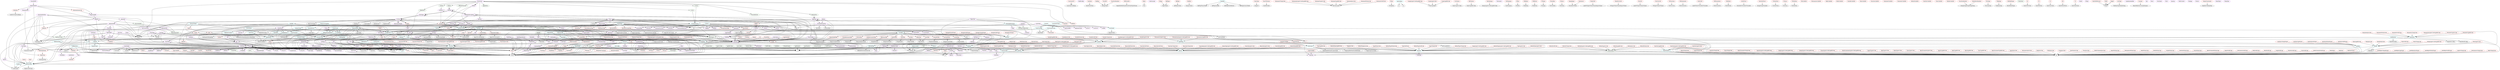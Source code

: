 digraph alltypes {
	subgraph ast {
		subgraph rule{
		Rule -> Target;
		Rule -> Dependencies;
		Rule -> Type;
		Rule -> Command;
		Rule	[shape=oval, color=darkviolet, label=Rule];
		}
		subgraph command{
		Command -> MakeString;
		Command -> CommandOpts;
		Command	[shape=oval, color=darkviolet, label=Command];
		}
		subgraph commandopts{
		CommandOpts	[shape=oval, color=darkviolet, label=CommandOpts];
		}
		subgraph type{
		Type	[shape=oval, color=darkviolet, label=Type];
		}
		subgraph makefile{
		Makefile -> Rule;
		Makefile	[shape=oval, color=darkgreen, label=Makefile];
		}
		subgraph target{
		Target -> MakeString;
		Target	[shape=oval, color=red2, label=Target];
		}
		subgraph dependencies{
		Dependencies -> Target;
		Dependencies	[shape=oval, color=red2, label=Dependencies];
		}
	}
	subgraph helpers {
	}
	subgraph import {
	}
	subgraph makestring {
		subgraph makestring{
		MakeString -> String;
		MakeString	[shape=oval, color=darkviolet, label=MakeString];
		}
		subgraph mvar{
		MVar -> VarName;
		MVar -> VarVal;
		MVar	[shape=oval, color=darkviolet, label=MVar];
		}
		subgraph varname{
		VarName -> String;
		VarName	[shape=oval, color=red2, label=VarName];
		}
		subgraph varval{
		VarVal -> String;
		VarVal	[shape=oval, color=red2, label=VarVal];
		}
	}
	subgraph print {
	}
	subgraph drails {
	}
	subgraph odelibraries {
	}
	subgraph code {
	}
	subgraph codedefinition {
		subgraph definitiontype{
		DefinitionType -> CodeChunk;
		DefinitionType -> CodeExpr;
		DefinitionType -> DefinitionType;
		DefinitionType	[shape=oval, color=cyan3, label=DefinitionType];
		}
	}
	subgraph contraintmaps {
		subgraph constraintce{
		ConstraintCE -> ConstraintCodeExpr;
		ConstraintCE	[shape=oval, color=red2, label=ConstraintCE];
		}
		subgraph constraintcemap{
		ConstraintCEMap -> MapUIDConstraintCE;
		ConstraintCEMap	[shape=oval, color=red2, label=ConstraintCEMap];
		}
	}
	subgraph parameter {
		subgraph passby{
		PassBy -> CodeChunk;
		PassBy -> PassBy;
		PassBy	[shape=oval, color=cyan3, label=PassBy];
		}
	}
	subgraph ast {
		subgraph docconfig{
		DocConfig -> String;
		DocConfig -> Bool;
		DocConfig	[shape=oval, color=cyan3, label=DocConfig];
		}
		subgraph buildname{
		BuildName -> BuildName;
		BuildName -> Ext;
		BuildName	[shape=oval, color=darkviolet, label=BuildName];
		}
		subgraph ext{
		Ext -> MakeString;
		Ext	[shape=oval, color=darkviolet, label=Ext];
		}
		subgraph builddependencies{
		BuildDependencies -> BuildName;
		BuildDependencies	[shape=oval, color=darkviolet, label=BuildDependencies];
		}
		subgraph buildconfig{
		BuildConfig	[shape=oval, color=darkviolet, label=BuildConfig];
		}
		subgraph runtype{
		RunType -> CommandFragment;
		RunType	[shape=oval, color=darkviolet, label=RunType];
		}
		subgraph runnable{
		Runnable -> BuildName;
		Runnable -> NameOpts;
		Runnable -> RunType;
		Runnable	[shape=oval, color=darkviolet, label=Runnable];
		}
		subgraph commandfragment{
		CommandFragment -> MakeString;
		CommandFragment	[shape=oval, color=red2, label=CommandFragment];
		}
		subgraph buildcommand{
		BuildCommand -> CommandFragment;
		BuildCommand	[shape=oval, color=red2, label=BuildCommand];
		}
		subgraph interpretercommand{
		InterpreterCommand -> String;
		InterpreterCommand	[shape=oval, color=red2, label=InterpreterCommand];
		}
		subgraph interpreteroption{
		InterpreterOption -> String;
		InterpreterOption	[shape=oval, color=red2, label=InterpreterOption];
		}
	}
	subgraph import {
		subgraph codeharness{
		CodeHarness -> MaybeBuildConfig;
		CodeHarness -> MaybeRunnable;
		CodeHarness -> GOOLState;
		CodeHarness -> ProgData;
		CodeHarness -> MaybeDocConfig;
		CodeHarness	[shape=oval, color=cyan3, label=CodeHarness];
		}
	}
	subgraph import {
		subgraph optimizechoice{
		OptimizeChoice -> Doc;
		OptimizeChoice	[shape=oval, color=red2, label=OptimizeChoice];
		}
		subgraph projname{
		ProjName -> String;
		ProjName	[shape=oval, color=red2, label=ProjName];
		}
	}
	subgraph csarprendererh {
		subgraph csharpprojecta{
		CSharpProjecta -> a;
		CSharpProjecta	[shape=oval, color=darkgreen, label=CSharpProjecta];
		}
		subgraph packagecsharpproject{
		PackageCSharpProject -> PackData;
		PackageCSharpProject	[shape=oval, color=red2, label=PackageCSharpProject];
		}
		subgraph auxiliarycsharpproject{
		AuxiliaryCSharpProject -> AuxData;
		AuxiliaryCSharpProject	[shape=oval, color=red2, label=AuxiliaryCSharpProject];
		}
		subgraph auxhelpercsharpproject{
		AuxHelperCSharpProject -> Doc;
		AuxHelperCSharpProject	[shape=oval, color=red2, label=AuxHelperCSharpProject];
		}
	}
	subgraph cpprenderer {
		subgraph cppprojecta{
		CppProjecta -> a;
		CppProjecta	[shape=oval, color=darkgreen, label=CppProjecta];
		}
		subgraph packagecppproject{
		PackageCppProject -> PackData;
		PackageCppProject	[shape=oval, color=red2, label=PackageCppProject];
		}
		subgraph auxiliarycppproject{
		AuxiliaryCppProject -> AuxData;
		AuxiliaryCppProject	[shape=oval, color=red2, label=AuxiliaryCppProject];
		}
		subgraph auxhelpercppproject{
		AuxHelperCppProject -> Doc;
		AuxHelperCppProject	[shape=oval, color=red2, label=AuxHelperCppProject];
		}
	}
	subgraph javarenderer {
		subgraph javaprojecta{
		JavaProjecta -> a;
		JavaProjecta	[shape=oval, color=darkgreen, label=JavaProjecta];
		}
		subgraph packagejavaproject{
		PackageJavaProject -> PackData;
		PackageJavaProject	[shape=oval, color=red2, label=PackageJavaProject];
		}
		subgraph auxiliaryjavaproject{
		AuxiliaryJavaProject -> AuxData;
		AuxiliaryJavaProject	[shape=oval, color=red2, label=AuxiliaryJavaProject];
		}
		subgraph auxhelperjavaproject{
		AuxHelperJavaProject -> Doc;
		AuxHelperJavaProject	[shape=oval, color=red2, label=AuxHelperJavaProject];
		}
	}
	subgraph languagepolymorpich {
	}
	subgraph pytonrendererh {
		subgraph pythonprojecta{
		PythonProjecta -> a;
		PythonProjecta	[shape=oval, color=darkgreen, label=PythonProjecta];
		}
		subgraph packagepythonproject{
		PackagePythonProject -> PackData;
		PackagePythonProject	[shape=oval, color=red2, label=PackagePythonProject];
		}
		subgraph auxiliarypythonproject{
		AuxiliaryPythonProject -> AuxData;
		AuxiliaryPythonProject	[shape=oval, color=red2, label=AuxiliaryPythonProject];
		}
		subgraph auxhelperpythonproject{
		AuxHelperPythonProject -> Doc;
		AuxHelperPythonProject	[shape=oval, color=red2, label=AuxHelperPythonProject];
		}
	}
	subgraph swiftrenderer {
		subgraph swiftprojecta{
		SwiftProjecta -> a;
		SwiftProjecta	[shape=oval, color=darkgreen, label=SwiftProjecta];
		}
		subgraph packageswiftproject{
		PackageSwiftProject -> PackData;
		PackageSwiftProject	[shape=oval, color=red2, label=PackageSwiftProject];
		}
		subgraph auxiliaryswiftproject{
		AuxiliarySwiftProject -> AuxData;
		AuxiliarySwiftProject	[shape=oval, color=red2, label=AuxiliarySwiftProject];
		}
		subgraph auxhelperswiftproject{
		AuxHelperSwiftProject -> Doc;
		AuxHelperSwiftProject	[shape=oval, color=red2, label=AuxHelperSwiftProject];
		}
	}
	subgraph clasinterfaces {
		subgraph readmeinfo{
		ReadMeInfo -> LangAbbrev;
		ReadMeInfo -> LangVers;
		ReadMeInfo -> MaybeString;
		ReadMeInfo -> ImplementationType;
		ReadMeInfo -> Name;
		ReadMeInfo -> FilePath;
		ReadMeInfo -> Contributor;
		ReadMeInfo -> CaseName;
		ReadMeInfo	[shape=oval, color=cyan3, label=ReadMeInfo];
		}
		subgraph langabbrev{
		LangAbbrev -> String;
		LangAbbrev	[shape=oval, color=red2, label=LangAbbrev];
		}
		subgraph langvers{
		LangVers -> String;
		LangVers	[shape=oval, color=red2, label=LangVers];
		}
		subgraph casename{
		CaseName -> String;
		CaseName	[shape=oval, color=red2, label=CaseName];
		}
		subgraph contributor{
		Contributor -> String;
		Contributor	[shape=oval, color=red2, label=Contributor];
		}
	}
	subgraph data {
		subgraph auxdata{
		AuxData -> FilePath;
		AuxData -> Doc;
		AuxData	[shape=oval, color=cyan3, label=AuxData];
		}
		subgraph packdata{
		PackData -> ProgData;
		PackData -> AuxData;
		PackData	[shape=oval, color=cyan3, label=PackData];
		}
	}
	subgraph languagerenderer {
	}
	subgraph configparers {
		subgraph configuration{
		Configuration -> String;
		Configuration -> MaybeString;
		Configuration -> Options;
		Configuration	[shape=oval, color=cyan3, label=Configuration];
		}
	}
	subgraph comments {
	}
	subgraph conceptmatch {
	}
	subgraph decriptionss {
	}
	subgraph drailstates {
		subgraph drasilstate{
		DrasilState -> CodeSpec;
		DrasilState -> Modularity;
		DrasilState -> ImplementationType;
		DrasilState -> Structure;
		DrasilState -> ConstantStructure;
		DrasilState -> ConstantRepr;
		DrasilState -> MatchedConceptMap;
		DrasilState -> MatchedSpaces;
		DrasilState -> ConstraintBehaviour;
		DrasilState -> Comments;
		DrasilState -> Verbosity;
		DrasilState -> String;
		DrasilState -> Logging;
		DrasilState -> AuxFile;
		DrasilState -> Expr;
		DrasilState -> Mod;
		DrasilState -> Name;
		DrasilState -> ExtLibMap;
		DrasilState -> FilePath;
		DrasilState -> ModExportMap;
		DrasilState -> ClassDefinitionMap;
		DrasilState -> Doc;
		DrasilState -> Space;
		DrasilState	[shape=oval, color=cyan3, label=DrasilState];
		}
		subgraph matchedspaces{
		MatchedSpaces -> SpaceGenStateCodeType;
		MatchedSpaces	[shape=oval, color=red2, label=MatchedSpaces];
		}
		subgraph extlibmap{
		ExtLibMap -> MapStringExtLibState;
		ExtLibMap	[shape=oval, color=red2, label=ExtLibMap];
		}
		subgraph modexportmap{
		ModExportMap -> MapStringString;
		ModExportMap	[shape=oval, color=red2, label=ModExportMap];
		}
		subgraph classdefinitionmap{
		ClassDefinitionMap -> MapStringString;
		ClassDefinitionMap	[shape=oval, color=red2, label=ClassDefinitionMap];
		}
		subgraph genstate{
		GenState -> StateDrasilState;
		GenState	[shape=oval, color=red2, label=GenState];
		}
		subgraph modexp{
		ModExp -> StringString;
		ModExp	[shape=oval, color=red2, label=ModExp];
		}
		subgraph classdef{
		ClassDef -> StringString;
		ClassDef	[shape=oval, color=red2, label=ClassDef];
		}
	}
	subgraph functioncalls {
	}
	subgraph genode {
		subgraph odegeninfo{
		ODEGenInfo -> MaybeFilePathNameExtLibStateNameVersion;
		ODEGenInfo	[shape=oval, color=red2, label=ODEGenInfo];
		}
	}
	subgraph generategool {
		subgraph classtype{
		ClassType -> OOProg;
		ClassType -> r;
		ClassType -> ClassType;
		ClassType -> Name;
		ClassType -> Maybe;
		ClassType -> Description;
		ClassType	[shape=oval, color=darkviolet, label=ClassType];
		}
	}
	subgraph generator {
	}
	subgraph helpers {
	}
	subgraph import {
	}
	subgraph logging {
	}
	subgraph modules {
		subgraph calctype{
		CalcType -> OOProg;
		CalcType -> r;
		CalcType -> CalcType;
		CalcType -> CodeDefinition;
		CalcType -> CodeExpr;
		CalcType	[shape=oval, color=darkviolet, label=CalcType];
		}
		subgraph constraintce{
		ConstraintCE -> ConstraintCodeExpr;
		ConstraintCE	[shape=oval, color=red2, label=ConstraintCE];
		}
	}
	subgraph parameters {
		subgraph paramtype{
		ParamType -> ParamType;
		ParamType -> Bool;
		ParamType	[shape=oval, color=darkviolet, label=ParamType];
		}
	}
	subgraph readinput {
	}
	subgraph spacematch {
	}
	subgraph writeinput {
	}
	subgraph writereadme {
	}
	subgraph code {
		subgraph code{
		Code -> FilePath;
		Code	[shape=oval, color=darkgreen, label=Code];
		}
	}
	subgraph codegeneration {
	}
	subgraph codequantitydicts {
	}
	subgraph datadecs {
		subgraph datadesc_{
		DataDesc_ -> Data_;
		DataDesc_ -> Delimiter;
		DataDesc_ -> DataDesc_;
		DataDesc_	[shape=oval, color=darkviolet, label=DataDesc_];
		}
		subgraph data_{
		Data_ -> DataItem_;
		Data_	[shape=oval, color=darkviolet, label=Data_];
		}
		subgraph dataitem_{
		DataItem_	[shape=oval, color=darkviolet, label=DataItem_];
		}
		subgraph data{
		Data -> DataItem;
		Data	[shape=oval, color=darkviolet, label=Data];
		}
		subgraph linepattern{
		LinePattern -> DataItem;
		LinePattern	[shape=oval, color=darkviolet, label=LinePattern];
		}
		subgraph dataitem{
		DataItem -> CodeVarChunk;
		DataItem	[shape=oval, color=red2, label=DataItem];
		}
		subgraph delimiter{
		Delimiter -> String;
		Delimiter	[shape=oval, color=red2, label=Delimiter];
		}
		subgraph datadesc{
		DataDesc -> Data;
		DataDesc	[shape=oval, color=red2, label=DataDesc];
		}
		subgraph delim{
		Delim -> Char;
		Delim	[shape=oval, color=red2, label=Delim];
		}
	}
	subgraph extlibimport {
		subgraph extlibstate{
		ExtLibState -> Mod;
		ExtLibState -> FuncStmt;
		ExtLibState -> Name;
		ExtLibState -> String;
		ExtLibState	[shape=oval, color=cyan3, label=ExtLibState];
		}
	}
	subgraph externallibrary {
		subgraph step{
		Step -> FunctionInterface;
		Step -> NonEmpty;
		Step -> CodeExpr;
		Step -> Condition;
		Step -> Step;
		Step -> CodeVarChunk;
		Step -> FuncStmt;
		Step	[shape=oval, color=darkviolet, label=Step];
		}
		subgraph functioninterface{
		FunctionInterface -> NonEmpty;
		FunctionInterface -> Requires;
		FunctionInterface -> FuncType;
		FunctionInterface -> CodeFuncChunk;
		FunctionInterface -> Argument;
		FunctionInterface -> Maybe;
		FunctionInterface -> Result;
		FunctionInterface	[shape=oval, color=darkviolet, label=FunctionInterface];
		}
		subgraph result{
		Result -> CodeVarChunk;
		Result	[shape=oval, color=darkviolet, label=Result];
		}
		subgraph argument{
		Argument -> Maybe;
		Argument -> NamedArgument;
		Argument -> ArgumentInfo;
		Argument	[shape=oval, color=darkviolet, label=Argument];
		}
		subgraph argumentinfo{
		ArgumentInfo -> CodeExpr;
		ArgumentInfo -> Space;
		ArgumentInfo -> Maybe;
		ArgumentInfo -> CodeVarChunk;
		ArgumentInfo -> CodeFuncChunk;
		ArgumentInfo -> Parameter;
		ArgumentInfo -> Step;
		ArgumentInfo -> Requires;
		ArgumentInfo -> Description;
		ArgumentInfo -> ClassInfo;
		ArgumentInfo -> NonEmpty;
		ArgumentInfo	[shape=oval, color=darkviolet, label=ArgumentInfo];
		}
		subgraph parameter{
		Parameter -> ParameterChunk;
		Parameter -> Space;
		Parameter	[shape=oval, color=darkviolet, label=Parameter];
		}
		subgraph classinfo{
		ClassInfo -> MethodInfo;
		ClassInfo -> String;
		ClassInfo	[shape=oval, color=darkviolet, label=ClassInfo];
		}
		subgraph methodinfo{
		MethodInfo -> Description;
		MethodInfo -> Parameter;
		MethodInfo -> Step;
		MethodInfo -> CodeFuncChunk;
		MethodInfo -> Maybe;
		MethodInfo -> NonEmpty;
		MethodInfo	[shape=oval, color=darkviolet, label=MethodInfo];
		}
		subgraph functype{
		FuncType -> CodeVarChunk;
		FuncType -> StepGroup;
		FuncType -> ExternalLibrary;
		FuncType	[shape=oval, color=darkviolet, label=FuncType];
		}
		subgraph condition{
		Condition -> CodeExpr;
		Condition	[shape=oval, color=red2, label=Condition];
		}
		subgraph requires{
		Requires -> String;
		Requires	[shape=oval, color=red2, label=Requires];
		}
		subgraph externallibrary{
		ExternalLibrary -> StepGroup;
		ExternalLibrary	[shape=oval, color=red2, label=ExternalLibrary];
		}
		subgraph stepgroup{
		StepGroup -> NonEmptyStep;
		StepGroup	[shape=oval, color=red2, label=StepGroup];
		}
	}
	subgraph externallibrarycall {
		subgraph stepgroupfill{
		StepGroupFill -> Int;
		StepGroupFill -> StepFill;
		StepGroupFill	[shape=oval, color=darkviolet, label=StepGroupFill];
		}
		subgraph stepfill{
		StepFill -> FunctionIntFill;
		StepFill -> NonEmpty;
		StepFill -> CodeExpr;
		StepFill -> StepFill;
		StepFill -> CodeVarChunk;
		StepFill	[shape=oval, color=darkviolet, label=StepFill];
		}
		subgraph argumentfill{
		ArgumentFill -> Maybe;
		ArgumentFill -> NamedArgument;
		ArgumentFill -> CodeExpr;
		ArgumentFill	[shape=oval, color=darkviolet, label=ArgumentFill];
		}
		subgraph parameterfill{
		ParameterFill -> ParameterChunk;
		ParameterFill	[shape=oval, color=darkviolet, label=ParameterFill];
		}
		subgraph classinfofill{
		ClassInfoFill -> MethodInfoFill;
		ClassInfoFill	[shape=oval, color=darkviolet, label=ClassInfoFill];
		}
		subgraph methodinfofill{
		MethodInfoFill -> ParameterFill;
		MethodInfoFill -> Initializer;
		MethodInfoFill -> StepFill;
		MethodInfoFill -> NonEmpty;
		MethodInfoFill -> StepGroupFill;
		MethodInfoFill -> ExternalLibraryCall;
		MethodInfoFill	[shape=oval, color=darkviolet, label=MethodInfoFill];
		}
		subgraph functionintfill{
		FunctionIntFill -> ArgumentFill;
		FunctionIntFill	[shape=oval, color=darkgreen, label=FunctionIntFill];
		}
		subgraph externallibrarycall{
		ExternalLibraryCall -> StepGroupFill;
		ExternalLibraryCall	[shape=oval, color=red2, label=ExternalLibraryCall];
		}
	}
	subgraph lang {
		subgraph lang{
		Lang	[shape=oval, color=darkviolet, label=Lang];
		}
	}
	subgraph odeinfo {
		subgraph odeinfo{
		ODEInfo -> CodeVarChunk;
		ODEInfo -> CodeExpr;
		ODEInfo -> ODEOptions;
		ODEInfo	[shape=oval, color=cyan3, label=ODEInfo];
		}
		subgraph odeoptions{
		ODEOptions -> ODEMethod;
		ODEOptions -> CodeExpr;
		ODEOptions	[shape=oval, color=cyan3, label=ODEOptions];
		}
		subgraph odemethod{
		ODEMethod	[shape=oval, color=darkviolet, label=ODEMethod];
		}
	}
	subgraph odelibpckg {
		subgraph odelibpckg{
		ODELibPckg -> Name;
		ODELibPckg -> Version;
		ODELibPckg -> ExternalLibrary;
		ODELibPckg -> ODEInfoExternalLibraryCall;
		ODELibPckg -> MaybeFilePath;
		ODELibPckg -> Lang;
		ODELibPckg	[shape=oval, color=cyan3, label=ODELibPckg];
		}
	}
	subgraph coicehs {
		subgraph choices{
		Choices -> Lang;
		Choices -> Modularity;
		Choices -> Structure;
		Choices -> ConstantStructure;
		Choices -> ConstantRepr;
		Choices -> ConceptMatchMap;
		Choices -> SpaceMatch;
		Choices -> ImplementationType;
		Choices -> ODELibPckg;
		Choices -> ODEInfo;
		Choices -> ConstraintBehaviour;
		Choices -> Comments;
		Choices -> Verbosity;
		Choices -> Visibility;
		Choices -> Logging;
		Choices -> FilePath;
		Choices -> AuxFile;
		Choices	[shape=oval, color=cyan3, label=Choices];
		}
		subgraph modularity{
		Modularity -> InputModule;
		Modularity	[shape=oval, color=darkviolet, label=Modularity];
		}
		subgraph inputmodule{
		InputModule	[shape=oval, color=darkviolet, label=InputModule];
		}
		subgraph structure{
		Structure	[shape=oval, color=darkviolet, label=Structure];
		}
		subgraph constantstructure{
		ConstantStructure	[shape=oval, color=darkviolet, label=ConstantStructure];
		}
		subgraph constantrepr{
		ConstantRepr	[shape=oval, color=darkviolet, label=ConstantRepr];
		}
		subgraph codeconcept{
		CodeConcept	[shape=oval, color=darkviolet, label=CodeConcept];
		}
		subgraph implementationtype{
		ImplementationType	[shape=oval, color=darkviolet, label=ImplementationType];
		}
		subgraph constraintbehaviour{
		ConstraintBehaviour	[shape=oval, color=darkviolet, label=ConstraintBehaviour];
		}
		subgraph comments{
		Comments	[shape=oval, color=darkviolet, label=Comments];
		}
		subgraph verbosity{
		Verbosity	[shape=oval, color=darkviolet, label=Verbosity];
		}
		subgraph visibility{
		Visibility	[shape=oval, color=darkviolet, label=Visibility];
		}
		subgraph logging{
		Logging	[shape=oval, color=darkviolet, label=Logging];
		}
		subgraph auxfile{
		AuxFile -> FilePath;
		AuxFile	[shape=oval, color=darkviolet, label=AuxFile];
		}
		subgraph conceptmatchmap{
		ConceptMatchMap -> MapUIDCodeConcept;
		ConceptMatchMap	[shape=oval, color=red2, label=ConceptMatchMap];
		}
		subgraph matchedconceptmap{
		MatchedConceptMap -> MapUIDCodeConcept;
		MatchedConceptMap	[shape=oval, color=red2, label=MatchedConceptMap];
		}
		subgraph spacematch{
		SpaceMatch -> SpaceCodeType;
		SpaceMatch	[shape=oval, color=red2, label=SpaceMatch];
		}
	}
	subgraph code {
	}
	subgraph codespec {
		subgraph codespec{
		CodeSpec -> Name;
		CodeSpec -> a;
		CodeSpec -> Input;
		CodeSpec -> Derived;
		CodeSpec -> Output;
		CodeSpec -> FilePath;
		CodeSpec -> Def;
		CodeSpec -> ConstraintCEMap;
		CodeSpec -> Const;
		CodeSpec -> ConstantMap;
		CodeSpec -> Mod;
		CodeSpec -> ChunkDB;
		CodeSpec	[shape=oval, color=cyan3, label=CodeSpec];
		}
		subgraph input{
		Input -> CodeVarChunk;
		Input	[shape=oval, color=red2, label=Input];
		}
		subgraph output{
		Output -> CodeVarChunk;
		Output	[shape=oval, color=red2, label=Output];
		}
		subgraph const{
		Const -> CodeDefinition;
		Const	[shape=oval, color=red2, label=Const];
		}
		subgraph derived{
		Derived -> CodeDefinition;
		Derived	[shape=oval, color=red2, label=Derived];
		}
		subgraph def{
		Def -> CodeDefinition;
		Def	[shape=oval, color=red2, label=Def];
		}
		subgraph constantmap{
		ConstantMap -> MapUIDCodeDefinition;
		ConstantMap	[shape=oval, color=red2, label=ConstantMap];
		}
		subgraph known{
		Known -> CodeVarChunk;
		Known	[shape=oval, color=red2, label=Known];
		}
		subgraph need{
		Need -> CodeVarChunk;
		Need	[shape=oval, color=red2, label=Need];
		}
	}
	subgraph mod {
		subgraph class{
		Class -> Name;
		Class -> MaybeName;
		Class -> Description;
		Class -> StateVariable;
		Class -> Func;
		Class	[shape=oval, color=cyan3, label=Class];
		}
		subgraph statevariable{
		StateVariable -> ScopeTag;
		StateVariable -> CodeVarChunk;
		StateVariable	[shape=oval, color=cyan3, label=StateVariable];
		}
		subgraph mod{
		Mod -> Name;
		Mod -> Description;
		Mod -> Import;
		Mod -> Class;
		Mod -> Func;
		Mod -> Mod;
		Mod	[shape=oval, color=darkviolet, label=Mod];
		}
		subgraph func{
		Func -> FuncDef;
		Func -> FuncData;
		Func -> Name;
		Func -> Description;
		Func -> DataDesc;
		Func -> Func;
		Func	[shape=oval, color=darkviolet, label=Func];
		}
		subgraph funcdata{
		FuncData -> Name;
		FuncData -> Description;
		FuncData -> DataDesc;
		FuncData -> FuncData;
		FuncData	[shape=oval, color=darkviolet, label=FuncData];
		}
		subgraph funcdef{
		FuncDef -> Name;
		FuncDef -> Description;
		FuncDef -> ParameterChunk;
		FuncDef -> Space;
		FuncDef	[shape=oval, color=darkviolet, label=FuncDef];
		}
		subgraph funcstmt{
		FuncStmt -> CodeVarChunk;
		FuncStmt -> CodeExpr;
		FuncStmt -> FuncStmt;
		FuncStmt -> Integer;
		FuncStmt	[shape=oval, color=darkviolet, label=FuncStmt];
		}
		subgraph name{
		Name -> String;
		Name	[shape=oval, color=red2, label=Name];
		}
		subgraph description{
		Description -> String;
		Description	[shape=oval, color=red2, label=Description];
		}
		subgraph import{
		Import -> String;
		Import	[shape=oval, color=red2, label=Import];
		}
		subgraph version{
		Version -> String;
		Version	[shape=oval, color=red2, label=Version];
		}
		subgraph initializer{
		Initializer -> CodeVarChunkCodeExpr;
		Initializer	[shape=oval, color=red2, label=Initializer];
		}
	}
	subgraph filetetss {
	}
	subgraph helloworld {
	}
	subgraph helper {
	}
	subgraph main {
	}
	subgraph obervers {
	}
	subgraph patterntets {
	}
	subgraph codebaes {
		subgraph varorfunc{
		VarOrFunc -> QuantityDict;
		VarOrFunc -> VarOrFunc;
		VarOrFunc	[shape=oval, color=cyan3, label=VarOrFunc];
		}
		subgraph codevarchunk{
		CodeVarChunk -> CodeChunk;
		CodeVarChunk -> MaybeCodeChunk;
		CodeVarChunk	[shape=oval, color=cyan3, label=CodeVarChunk];
		}
		subgraph codefuncchunk{
		CodeFuncChunk -> CodeChunk;
		CodeFuncChunk	[shape=oval, color=darkgreen, label=CodeFuncChunk];
		}
	}
	subgraph convert {
	}
	subgraph development {
	}
	subgraph extract {
	}
	subgraph precedence {
	}
	subgraph expr {
		subgraph arithbinop{
		ArithBinOp	[shape=oval, color=darkviolet, label=ArithBinOp];
		}
		subgraph eqbinop{
		EqBinOp	[shape=oval, color=darkviolet, label=EqBinOp];
		}
		subgraph boolbinop{
		BoolBinOp	[shape=oval, color=darkviolet, label=BoolBinOp];
		}
		subgraph labinop{
		LABinOp	[shape=oval, color=darkviolet, label=LABinOp];
		}
		subgraph ordbinop{
		OrdBinOp	[shape=oval, color=darkviolet, label=OrdBinOp];
		}
		subgraph vvvbinop{
		VVVBinOp	[shape=oval, color=darkviolet, label=VVVBinOp];
		}
		subgraph vvnbinop{
		VVNBinOp	[shape=oval, color=darkviolet, label=VVNBinOp];
		}
		subgraph assocarithoper{
		AssocArithOper	[shape=oval, color=darkviolet, label=AssocArithOper];
		}
		subgraph assocbooloper{
		AssocBoolOper	[shape=oval, color=darkviolet, label=AssocBoolOper];
		}
		subgraph ufunc{
		UFunc	[shape=oval, color=darkviolet, label=UFunc];
		}
		subgraph ufuncb{
		UFuncB	[shape=oval, color=darkviolet, label=UFuncB];
		}
		subgraph ufuncvv{
		UFuncVV	[shape=oval, color=darkviolet, label=UFuncVV];
		}
		subgraph ufuncvn{
		UFuncVN	[shape=oval, color=darkviolet, label=UFuncVN];
		}
		subgraph codeexpr{
		CodeExpr -> Double;
		CodeExpr -> CodeExpr;
		CodeExpr -> Integer;
		CodeExpr -> String;
		CodeExpr -> AssocArithOper;
		CodeExpr -> AssocBoolOper;
		CodeExpr -> DerivType;
		CodeExpr -> UID;
		CodeExpr -> Completeness;
		CodeExpr -> UFunc;
		CodeExpr -> UFuncB;
		CodeExpr -> UFuncVV;
		CodeExpr -> UFuncVN;
		CodeExpr -> ArithBinOp;
		CodeExpr -> BoolBinOp;
		CodeExpr -> EqBinOp;
		CodeExpr -> LABinOp;
		CodeExpr -> OrdBinOp;
		CodeExpr -> VVVBinOp;
		CodeExpr -> VVNBinOp;
		CodeExpr -> DomainDesc;
		CodeExpr -> RealInterval;
		CodeExpr	[shape=oval, color=darkviolet, label=CodeExpr];
		}
	}
	subgraph codeexpr {
	}
	subgraph computation {
	}
	subgraph documentation {
	}
	subgraph education {
	}
	subgraph math {
	}
	subgraph pyicalpropertieshs {
	}
	subgraph pyicshs {
	}
	subgraph software {
	}
	subgraph solidmecanichs {
	}
	subgraph termodynamichs {
	}
	subgraph pyicshs {
	}
	subgraph math {
	}
	subgraph pyicalpropertieshs {
	}
	subgraph pyicshs {
	}
	subgraph solidmecanichs {
	}
	subgraph termodynamichs {
	}
	subgraph products {
	}
	subgraph pyicshs {
	}
	subgraph pyicalpropertieshs {
	}
	subgraph pyicshs {
	}
	subgraph solidmecanichs {
	}
	subgraph termodynamichs {
	}
	subgraph citations {
	}
	subgraph contraintss {
	}
	subgraph people {
	}
	subgraph si_units {
	}
	subgraph getcunkh {
	}
	subgraph cunkdbh {
		subgraph chunkdb{
		ChunkDB -> SymbolMap;
		ChunkDB -> TermMap;
		ChunkDB -> ConceptMap;
		ChunkDB -> UnitMap;
		ChunkDB -> TraceMap;
		ChunkDB -> RefbyMap;
		ChunkDB -> DatadefnMap;
		ChunkDB -> InsModelMap;
		ChunkDB -> GendefMap;
		ChunkDB -> TheoryModelMap;
		ChunkDB -> ConceptInstanceMap;
		ChunkDB -> SectionMap;
		ChunkDB -> LabelledContentMap;
		ChunkDB -> ReferenceMap;
		ChunkDB	[shape=oval, color=cyan3, label=ChunkDB];
		}
		subgraph umapa{
		UMapa -> MapUIDaInt;
		UMapa	[shape=oval, color=red2, label=UMapa];
		}
		subgraph symbolmap{
		SymbolMap -> UMapQuantityDict;
		SymbolMap	[shape=oval, color=red2, label=SymbolMap];
		}
		subgraph conceptmap{
		ConceptMap -> UMapConceptChunk;
		ConceptMap	[shape=oval, color=red2, label=ConceptMap];
		}
		subgraph unitmap{
		UnitMap -> UMapUnitDefn;
		UnitMap	[shape=oval, color=red2, label=UnitMap];
		}
		subgraph termmap{
		TermMap -> UMapIdeaDict;
		TermMap	[shape=oval, color=red2, label=TermMap];
		}
		subgraph tracemap{
		TraceMap -> MapUIDUID;
		TraceMap	[shape=oval, color=red2, label=TraceMap];
		}
		subgraph refbymap{
		RefbyMap -> MapUIDUID;
		RefbyMap	[shape=oval, color=red2, label=RefbyMap];
		}
		subgraph datadefnmap{
		DatadefnMap -> UMapDataDefinition;
		DatadefnMap	[shape=oval, color=red2, label=DatadefnMap];
		}
		subgraph insmodelmap{
		InsModelMap -> UMapInstanceModel;
		InsModelMap	[shape=oval, color=red2, label=InsModelMap];
		}
		subgraph gendefmap{
		GendefMap -> UMapGenDefn;
		GendefMap	[shape=oval, color=red2, label=GendefMap];
		}
		subgraph theorymodelmap{
		TheoryModelMap -> UMapTheoryModel;
		TheoryModelMap	[shape=oval, color=red2, label=TheoryModelMap];
		}
		subgraph conceptinstancemap{
		ConceptInstanceMap -> UMapConceptInstance;
		ConceptInstanceMap	[shape=oval, color=red2, label=ConceptInstanceMap];
		}
		subgraph sectionmap{
		SectionMap -> UMapSection;
		SectionMap	[shape=oval, color=red2, label=SectionMap];
		}
		subgraph labelledcontentmap{
		LabelledContentMap -> UMapLabelledContent;
		LabelledContentMap	[shape=oval, color=red2, label=LabelledContentMap];
		}
		subgraph referencemap{
		ReferenceMap -> UMapReference;
		ReferenceMap	[shape=oval, color=red2, label=ReferenceMap];
		}
	}
	subgraph syteminformations {
		subgraph referencedb{
		ReferenceDB -> ConceptMap;
		ReferenceDB	[shape=oval, color=cyan3, label=ReferenceDB];
		}
		subgraph systeminformation{
		SystemInformation -> CommonIdea;
		SystemInformation -> a;
		SystemInformation -> Idea;
		SystemInformation -> b;
		SystemInformation -> HasName;
		SystemInformation -> c;
		SystemInformation	[shape=oval, color=darkviolet, label=SystemInformation];
		}
		subgraph blocka{
		Blocka -> a;
		Blocka -> SystemInformation;
		Blocka -> BibRef;
		Blocka	[shape=oval, color=darkviolet, label=Blocka];
		}
		subgraph refmapa{
		RefMapa -> MapUIDaInt;
		RefMapa	[shape=oval, color=red2, label=RefMapa];
		}
		subgraph bibmap{
		BibMap -> RefMapCitation;
		BibMap	[shape=oval, color=red2, label=BibMap];
		}
		subgraph conceptmap{
		ConceptMap -> RefMapConceptInstance;
		ConceptMap	[shape=oval, color=red2, label=ConceptMap];
		}
	}
	subgraph drails {
	}
	subgraph references {
	}
	subgraph srs {
	}
	subgraph core {
		subgraph docsection{
		DocSection -> RefSec;
		DocSection -> IntroSec;
		DocSection -> StkhldrSec;
		DocSection -> GSDSec;
		DocSection -> SSDSec;
		DocSection -> ReqrmntSec;
		DocSection -> LCsSec;
		DocSection -> UCsSec;
		DocSection -> TraceabilitySec;
		DocSection -> AuxConstntSec;
		DocSection -> AppndxSec;
		DocSection -> OffShelfSolnsSec;
		DocSection	[shape=oval, color=darkviolet, label=DocSection];
		}
		subgraph refsec{
		RefSec -> Contents;
		RefSec -> RefTab;
		RefSec	[shape=oval, color=darkviolet, label=RefSec];
		}
		subgraph reftab{
		RefTab -> RefTab;
		RefTab -> TUIntro;
		RefTab -> UnitDefn;
		RefTab -> LabelledContent;
		RefTab -> TSIntro;
		RefTab -> LFunc;
		RefTab	[shape=oval, color=darkviolet, label=RefTab];
		}
		subgraph tsintro{
		TSIntro -> TConvention;
		TSIntro	[shape=oval, color=darkviolet, label=TSIntro];
		}
		subgraph tconvention{
		TConvention -> Emphasis;
		TConvention	[shape=oval, color=darkviolet, label=TConvention];
		}
		subgraph emphasis{
		Emphasis	[shape=oval, color=darkviolet, label=Emphasis];
		}
		subgraph literature{
		Literature -> Topic;
		Literature	[shape=oval, color=darkviolet, label=Literature];
		}
		subgraph tuintro{
		TUIntro	[shape=oval, color=darkviolet, label=TUIntro];
		}
		subgraph lfunc{
		LFunc -> LFunc;
		LFunc -> DefinedQuantityDict;
		LFunc	[shape=oval, color=darkviolet, label=LFunc];
		}
		subgraph introsec{
		IntroSec -> Sentence;
		IntroSec -> IntroSub;
		IntroSec	[shape=oval, color=darkviolet, label=IntroSec];
		}
		subgraph introsub{
		IntroSub -> Sentence;
		IntroSub -> IntroSub;
		IntroSub -> CI;
		IntroSub -> Section;
		IntroSub	[shape=oval, color=darkviolet, label=IntroSub];
		}
		subgraph stkhldrsub{
		StkhldrSub -> CI;
		StkhldrSub -> Sentence;
		StkhldrSub -> StkhldrSub;
		StkhldrSub	[shape=oval, color=darkviolet, label=StkhldrSub];
		}
		subgraph gsdsub{
		GSDSub -> Contents;
		GSDSub -> GSDSub;
		GSDSub	[shape=oval, color=darkviolet, label=GSDSub];
		}
		subgraph ssdsub{
		SSDSub -> ProblemDescription;
		SSDSub -> SSDSub;
		SSDSub -> SolChSpec;
		SSDSub	[shape=oval, color=darkviolet, label=SSDSub];
		}
		subgraph problemdescription{
		ProblemDescription -> Sentence;
		ProblemDescription -> Section;
		ProblemDescription -> PDSub;
		ProblemDescription -> ProblemDescription;
		ProblemDescription	[shape=oval, color=darkviolet, label=ProblemDescription];
		}
		subgraph pdsub{
		PDSub -> Concept;
		PDSub -> c;
		PDSub -> Maybe;
		PDSub -> Sentence;
		PDSub -> PDSub;
		PDSub -> Idea;
		PDSub -> a;
		PDSub -> LabelledContent;
		PDSub -> Contents;
		PDSub -> ConceptInstance;
		PDSub	[shape=oval, color=darkviolet, label=PDSub];
		}
		subgraph solchspec{
		SolChSpec -> SCSSub;
		SolChSpec -> SolChSpec;
		SolChSpec	[shape=oval, color=darkviolet, label=SolChSpec];
		}
		subgraph scssub{
		SCSSub -> ConceptInstance;
		SCSSub -> SCSSub;
		SCSSub -> Sentence;
		SCSSub -> Fields;
		SCSSub -> TheoryModel;
		SCSSub -> GenDefn;
		SCSSub -> DerivationDisplay;
		SCSSub -> DataDefinition;
		SCSSub	[shape=oval, color=darkviolet, label=SCSSub];
		}
		subgraph derivationdisplay{
		DerivationDisplay	[shape=oval, color=darkviolet, label=DerivationDisplay];
		}
		subgraph reqssub{
		ReqsSub -> ConceptInstance;
		ReqsSub -> LabelledContent;
		ReqsSub -> ReqsSub;
		ReqsSub	[shape=oval, color=darkviolet, label=ReqsSub];
		}
		subgraph traceconfig{
		TraceConfig -> UID;
		TraceConfig -> Sentence;
		TraceConfig -> TraceViewCat;
		TraceConfig -> TraceConfig;
		TraceConfig	[shape=oval, color=darkviolet, label=TraceConfig];
		}
		subgraph auxconstntsec{
		AuxConstntSec -> CI;
		AuxConstntSec -> QDefinition;
		AuxConstntSec	[shape=oval, color=darkviolet, label=AuxConstntSec];
		}
		subgraph appndxsec{
		AppndxSec	[shape=oval, color=darkgreen, label=AppndxSec];
		}
		subgraph stkhldrsec{
		StkhldrSec -> StkhldrSub;
		StkhldrSec	[shape=oval, color=darkgreen, label=StkhldrSec];
		}
		subgraph gsdsec{
		GSDSec -> GSDSub;
		GSDSec	[shape=oval, color=darkgreen, label=GSDSec];
		}
		subgraph ssdsec{
		SSDSec -> SSDSub;
		SSDSec	[shape=oval, color=darkgreen, label=SSDSec];
		}
		subgraph reqrmntsec{
		ReqrmntSec -> ReqsSub;
		ReqrmntSec	[shape=oval, color=darkgreen, label=ReqrmntSec];
		}
		subgraph lcssec{
		LCsSec -> ConceptInstance;
		LCsSec	[shape=oval, color=darkgreen, label=LCsSec];
		}
		subgraph ucssec{
		UCsSec -> ConceptInstance;
		UCsSec	[shape=oval, color=darkgreen, label=UCsSec];
		}
		subgraph traceabilitysec{
		TraceabilitySec -> TraceConfig;
		TraceabilitySec	[shape=oval, color=darkgreen, label=TraceabilitySec];
		}
		subgraph offshelfsolnssec{
		OffShelfSolnsSec -> Contents;
		OffShelfSolnsSec	[shape=oval, color=darkgreen, label=OffShelfSolnsSec];
		}
		subgraph system{
		System -> Sentence;
		System	[shape=oval, color=red2, label=System];
		}
		subgraph dockind{
		DocKind -> Sentence;
		DocKind	[shape=oval, color=red2, label=DocKind];
		}
		subgraph docdesc{
		DocDesc -> DocSection;
		DocDesc	[shape=oval, color=red2, label=DocDesc];
		}
		subgraph topic{
		Topic -> IdeaDict;
		Topic	[shape=oval, color=red2, label=Topic];
		}
	}
	subgraph definitions {
		subgraph field{
		Field -> Verbosity;
		Field -> InclUnits;
		Field	[shape=oval, color=darkviolet, label=Field];
		}
		subgraph verbosity{
		Verbosity	[shape=oval, color=darkviolet, label=Verbosity];
		}
		subgraph inclunits{
		InclUnits	[shape=oval, color=darkviolet, label=InclUnits];
		}
		subgraph fields{
		Fields -> Field;
		Fields	[shape=oval, color=red2, label=Fields];
		}
		subgraph modrow{
		ModRow -> StringContents;
		ModRow	[shape=oval, color=red2, label=ModRow];
		}
	}
	subgraph labels {
	}
	subgraph refhelpers {
		subgraph modeldb{
		ModelDB -> RefMapTheoryModel;
		ModelDB -> RefMapGenDefn;
		ModelDB -> RefMapDataDefinition;
		ModelDB -> RefMapInstanceModel;
		ModelDB	[shape=oval, color=cyan3, label=ModelDB];
		}
	}
	subgraph traceabilitymatrix {
		subgraph traceviewcat{
		TraceViewCat -> UIDChunkDBUID;
		TraceViewCat	[shape=oval, color=red2, label=TraceViewCat];
		}
	}
	subgraph units {
	}
	subgraph auxiliarycontantss {
	}
	subgraph generalsytdescs {
	}
	subgraph introduction {
	}
	subgraph referencematerial {
	}
	subgraph requirements {
	}
	subgraph specificsytemdescriptions {
	}
	subgraph stakeolderhs {
	}
	subgraph tableofabbandacronyms {
	}
	subgraph tableofsymbols {
	}
	subgraph tableofunits {
	}
	subgraph traceabilitymandgs {
	}
	subgraph docdecl {
		subgraph docsection{
		DocSection -> RefSec;
		DocSection	[shape=oval, color=darkviolet, label=DocSection];
		}
		subgraph ssdsub{
		SSDSub -> ProblemDescription;
		SSDSub -> SSDSub;
		SSDSub -> SolChSpec;
		SSDSub	[shape=oval, color=darkviolet, label=SSDSub];
		}
		subgraph problemdescription{
		ProblemDescription -> Sentence;
		ProblemDescription -> Section;
		ProblemDescription -> PDSub;
		ProblemDescription -> ProblemDescription;
		ProblemDescription	[shape=oval, color=darkviolet, label=ProblemDescription];
		}
		subgraph pdsub{
		PDSub -> Concept;
		PDSub -> c;
		PDSub -> Maybe;
		PDSub -> Sentence;
		PDSub -> PDSub;
		PDSub -> Idea;
		PDSub -> a;
		PDSub -> LabelledContent;
		PDSub -> Contents;
		PDSub	[shape=oval, color=darkviolet, label=PDSub];
		}
		subgraph solchspec{
		SolChSpec -> SCSSub;
		SolChSpec -> SolChSpec;
		SolChSpec	[shape=oval, color=darkviolet, label=SolChSpec];
		}
		subgraph scssub{
		SCSSub -> SCSSub;
		SCSSub -> Sentence;
		SCSSub -> Fields;
		SCSSub -> DerivationDisplay;
		SCSSub -> HasUncertainty;
		SCSSub -> c;
		SCSSub -> Quantity;
		SCSSub -> Constrained;
		SCSSub -> HasReasVal;
		SCSSub -> MayHaveUnit;
		SCSSub -> Contents;
		SCSSub	[shape=oval, color=darkviolet, label=SCSSub];
		}
		subgraph reqssub{
		ReqsSub -> Sentence;
		ReqsSub -> LabelledContent;
		ReqsSub -> ReqsSub;
		ReqsSub -> SystemInformation;
		ReqsSub -> SRSDecl;
		ReqsSub -> DocDesc;
		ReqsSub	[shape=oval, color=darkviolet, label=ReqsSub];
		}
		subgraph ssdsec{
		SSDSec -> SSDSub;
		SSDSec	[shape=oval, color=darkgreen, label=SSDSec];
		}
		subgraph reqrmntsec{
		ReqrmntSec -> ReqsSub;
		ReqrmntSec	[shape=oval, color=darkgreen, label=ReqrmntSec];
		}
		subgraph srsdecl{
		SRSDecl -> DocSection;
		SRSDecl	[shape=oval, color=red2, label=SRSDecl];
		}
	}
	subgraph doclang {
	}
	subgraph documentlanguage {
	}
	subgraph extractdocdecs {
	}
	subgraph tracetable {
	}
	subgraph asumptionss {
	}
	subgraph body {
	}
	subgraph concepts {
	}
	subgraph datadefs {
	}
	subgraph expresionss {
	}
	subgraph figures {
	}
	subgraph gendefs {
	}
	subgraph goals {
	}
	subgraph imods {
	}
	subgraph main {
	}
	subgraph requirements {
	}
	subgraph unitals {
	}
	subgraph arbiter {
	}
	subgraph vector {
	}
	subgraph asumptionss {
	}
	subgraph body {
	}
	subgraph cangehs {
	}
	subgraph concepts {
	}
	subgraph datadefs {
	}
	subgraph gdefs {
	}
	subgraph gendefs {
	}
	subgraph goals {
	}
	subgraph imods {
	}
	subgraph main {
	}
	subgraph references {
	}
	subgraph requirements {
	}
	subgraph tmods {
	}
	subgraph unitals {
	}
	subgraph asumptionss {
	}
	subgraph body {
	}
	subgraph cangehs {
	}
	subgraph concepts {
	}
	subgraph datadefs {
	}
	subgraph figures {
	}
	subgraph goals {
	}
	subgraph imods {
	}
	subgraph main {
	}
	subgraph moduledefs {
	}
	subgraph references {
	}
	subgraph requirements {
	}
	subgraph symbols {
	}
	subgraph tmods {
	}
	subgraph unitals {
		subgraph glasstype{
		GlassType -> IntegerCI;
		GlassType	[shape=oval, color=red2, label=GlassType];
		}
		subgraph glassthickness{
		GlassThickness -> DoubleDouble;
		GlassThickness	[shape=oval, color=red2, label=GlassThickness];
		}
	}
	subgraph units {
	}
	subgraph body {
	}
	subgraph heattranfers {
	}
	subgraph main {
	}
	subgraph asumptionss {
	}
	subgraph body {
	}
	subgraph cangehs {
	}
	subgraph datadefs {
	}
	subgraph definitions {
	}
	subgraph gendefs {
	}
	subgraph goals {
	}
	subgraph imods {
	}
	subgraph main {
	}
	subgraph odes {
	}
	subgraph references {
	}
	subgraph requirements {
	}
	subgraph unitals {
	}
	subgraph asumptionss {
	}
	subgraph body {
	}
	subgraph cangehs {
	}
	subgraph concepts {
	}
	subgraph datadefs {
	}
	subgraph gendefs {
	}
	subgraph gensydescs {
	}
	subgraph imodel {
	}
	subgraph introsection {
	}
	subgraph main {
	}
	subgraph odes {
	}
	subgraph references {
	}
	subgraph requirements {
	}
	subgraph spsydescs {
	}
	subgraph tmodel {
	}
	subgraph unitals {
	}
	subgraph asumptionss {
	}
	subgraph body {
	}
	subgraph concepts {
	}
	subgraph datadefs {
	}
	subgraph expresionss {
	}
	subgraph figures {
	}
	subgraph gendefs {
	}
	subgraph goals {
	}
	subgraph imods {
	}
	subgraph main {
	}
	subgraph references {
	}
	subgraph requirements {
	}
	subgraph unitals {
	}
	subgraph asumptionss {
	}
	subgraph baicexprss {
	}
	subgraph body {
	}
	subgraph cangehs {
	}
	subgraph datadefs {
	}
	subgraph defs {
	}
	subgraph figures {
	}
	subgraph gendefs {
	}
	subgraph goals {
	}
	subgraph imods {
	}
	subgraph main {
	}
	subgraph references {
	}
	subgraph requirements {
	}
	subgraph tmods {
	}
	subgraph unitals {
	}
	subgraph asumptionss {
	}
	subgraph body {
	}
	subgraph cangehs {
	}
	subgraph concepts {
	}
	subgraph datadefs {
	}
	subgraph gendefs {
	}
	subgraph generate {
	}
	subgraph goals {
	}
	subgraph imods {
	}
	subgraph main {
	}
	subgraph references {
	}
	subgraph requirements {
	}
	subgraph tmods {
		subgraph phasechange{
		PhaseChange -> PhaseChange;
		PhaseChange -> Sentence;
		PhaseChange -> TheoryModel;
		PhaseChange	[shape=oval, color=darkviolet, label=PhaseChange];
		}
	}
	subgraph unitals {
	}
	subgraph body {
	}
	subgraph main {
	}
	subgraph formats {
		subgraph doctype{
		DocType	[shape=oval, color=darkviolet, label=DocType];
		}
		subgraph docspec{
		DocSpec -> DocType;
		DocSpec -> Filename;
		DocSpec	[shape=oval, color=darkviolet, label=DocSpec];
		}
		subgraph docclass{
		DocClass -> Maybe;
		DocClass -> String;
		DocClass	[shape=oval, color=darkviolet, label=DocClass];
		}
		subgraph exdoc{
		ExDoc -> Maybe;
		ExDoc -> String;
		ExDoc	[shape=oval, color=darkviolet, label=ExDoc];
		}
		subgraph usepackages{
		UsePackages -> String;
		UsePackages	[shape=oval, color=darkgreen, label=UsePackages];
		}
		subgraph filename{
		Filename -> String;
		Filename	[shape=oval, color=red2, label=Filename];
		}
	}
	subgraph generate {
	}
	subgraph clike {
	}
	subgraph csarprendererh {
		subgraph csharpcodea{
		CSharpCodea -> a;
		CSharpCodea	[shape=oval, color=darkgreen, label=CSharpCodea];
		}
		subgraph programcsharpcode{
		ProgramCSharpCode -> ProgData;
		ProgramCSharpCode	[shape=oval, color=red2, label=ProgramCSharpCode];
		}
		subgraph filecsharpcode{
		FileCSharpCode -> FileData;
		FileCSharpCode	[shape=oval, color=red2, label=FileCSharpCode];
		}
		subgraph importcsharpcode{
		ImportCSharpCode -> Doc;
		ImportCSharpCode	[shape=oval, color=red2, label=ImportCSharpCode];
		}
		subgraph permanencecsharpcode{
		PermanenceCSharpCode -> Doc;
		PermanenceCSharpCode	[shape=oval, color=red2, label=PermanenceCSharpCode];
		}
		subgraph bodycsharpcode{
		BodyCSharpCode -> Doc;
		BodyCSharpCode	[shape=oval, color=red2, label=BodyCSharpCode];
		}
		subgraph blockcsharpcode{
		BlockCSharpCode -> Doc;
		BlockCSharpCode	[shape=oval, color=red2, label=BlockCSharpCode];
		}
		subgraph typecsharpcode{
		TypeCSharpCode -> TypeData;
		TypeCSharpCode	[shape=oval, color=red2, label=TypeCSharpCode];
		}
		subgraph unaryopcsharpcode{
		UnaryOpCSharpCode -> OpData;
		UnaryOpCSharpCode	[shape=oval, color=red2, label=UnaryOpCSharpCode];
		}
		subgraph binaryopcsharpcode{
		BinaryOpCSharpCode -> OpData;
		BinaryOpCSharpCode	[shape=oval, color=red2, label=BinaryOpCSharpCode];
		}
		subgraph variablecsharpcode{
		VariableCSharpCode -> VarData;
		VariableCSharpCode	[shape=oval, color=red2, label=VariableCSharpCode];
		}
		subgraph valuecsharpcode{
		ValueCSharpCode -> ValData;
		ValueCSharpCode	[shape=oval, color=red2, label=ValueCSharpCode];
		}
		subgraph functioncsharpcode{
		FunctionCSharpCode -> FuncData;
		FunctionCSharpCode	[shape=oval, color=red2, label=FunctionCSharpCode];
		}
		subgraph statementcsharpcode{
		StatementCSharpCode -> DocTerminator;
		StatementCSharpCode	[shape=oval, color=red2, label=StatementCSharpCode];
		}
		subgraph scopecsharpcode{
		ScopeCSharpCode -> Doc;
		ScopeCSharpCode	[shape=oval, color=red2, label=ScopeCSharpCode];
		}
		subgraph methodtypecsharpcode{
		MethodTypeCSharpCode -> TypeData;
		MethodTypeCSharpCode	[shape=oval, color=red2, label=MethodTypeCSharpCode];
		}
		subgraph parametercsharpcode{
		ParameterCSharpCode -> ParamData;
		ParameterCSharpCode	[shape=oval, color=red2, label=ParameterCSharpCode];
		}
		subgraph methodcsharpcode{
		MethodCSharpCode -> MethodData;
		MethodCSharpCode	[shape=oval, color=red2, label=MethodCSharpCode];
		}
		subgraph statevarcsharpcode{
		StateVarCSharpCode -> Doc;
		StateVarCSharpCode	[shape=oval, color=red2, label=StateVarCSharpCode];
		}
		subgraph classcsharpcode{
		ClassCSharpCode -> Doc;
		ClassCSharpCode	[shape=oval, color=red2, label=ClassCSharpCode];
		}
		subgraph modulecsharpcode{
		ModuleCSharpCode -> ModData;
		ModuleCSharpCode	[shape=oval, color=red2, label=ModuleCSharpCode];
		}
		subgraph blockcommentcsharpcode{
		BlockCommentCSharpCode -> Doc;
		BlockCommentCSharpCode	[shape=oval, color=red2, label=BlockCommentCSharpCode];
		}
	}
	subgraph commonpeudooos {
	}
	subgraph contructorss {
		subgraph vsopr{
		VSOpr -> VSrOpData;
		VSOpr	[shape=oval, color=red2, label=VSOpr];
		}
	}
	subgraph cpprenderer {
		subgraph cppcodexya{
		CppCodexya -> xa;
		CppCodexya -> ya;
		CppCodexya	[shape=oval, color=cyan3, label=CppCodexya];
		}
		subgraph methoddata{
		MethodData -> ScopeTag;
		MethodData -> Doc;
		MethodData	[shape=oval, color=cyan3, label=MethodData];
		}
		subgraph cppsrccodea{
		CppSrcCodea -> a;
		CppSrcCodea	[shape=oval, color=darkgreen, label=CppSrcCodea];
		}
		subgraph cpphdrcodea{
		CppHdrCodea -> a;
		CppHdrCodea	[shape=oval, color=darkgreen, label=CppHdrCodea];
		}
		subgraph programpcppsrccodecpphdrcode{
		ProgrampCppSrcCodeCppHdrCode -> ProgData;
		ProgrampCppSrcCodeCppHdrCode	[shape=oval, color=red2, label=ProgrampCppSrcCodeCppHdrCode];
		}
		subgraph filepcppsrccodecpphdrcode{
		FilepCppSrcCodeCppHdrCode -> FileData;
		FilepCppSrcCodeCppHdrCode	[shape=oval, color=red2, label=FilepCppSrcCodeCppHdrCode];
		}
		subgraph importpcppsrccodecpphdrcode{
		ImportpCppSrcCodeCppHdrCode -> Doc;
		ImportpCppSrcCodeCppHdrCode	[shape=oval, color=red2, label=ImportpCppSrcCodeCppHdrCode];
		}
		subgraph permanencepcppsrccodecpphdrcode{
		PermanencepCppSrcCodeCppHdrCode -> BindData;
		PermanencepCppSrcCodeCppHdrCode	[shape=oval, color=red2, label=PermanencepCppSrcCodeCppHdrCode];
		}
		subgraph bodypcppsrccodecpphdrcode{
		BodypCppSrcCodeCppHdrCode -> Doc;
		BodypCppSrcCodeCppHdrCode	[shape=oval, color=red2, label=BodypCppSrcCodeCppHdrCode];
		}
		subgraph blockpcppsrccodecpphdrcode{
		BlockpCppSrcCodeCppHdrCode -> Doc;
		BlockpCppSrcCodeCppHdrCode	[shape=oval, color=red2, label=BlockpCppSrcCodeCppHdrCode];
		}
		subgraph typepcppsrccodecpphdrcode{
		TypepCppSrcCodeCppHdrCode -> TypeData;
		TypepCppSrcCodeCppHdrCode	[shape=oval, color=red2, label=TypepCppSrcCodeCppHdrCode];
		}
		subgraph unaryoppcppsrccodecpphdrcode{
		UnaryOppCppSrcCodeCppHdrCode -> OpData;
		UnaryOppCppSrcCodeCppHdrCode	[shape=oval, color=red2, label=UnaryOppCppSrcCodeCppHdrCode];
		}
		subgraph binaryoppcppsrccodecpphdrcode{
		BinaryOppCppSrcCodeCppHdrCode -> OpData;
		BinaryOppCppSrcCodeCppHdrCode	[shape=oval, color=red2, label=BinaryOppCppSrcCodeCppHdrCode];
		}
		subgraph variablepcppsrccodecpphdrcode{
		VariablepCppSrcCodeCppHdrCode -> VarData;
		VariablepCppSrcCodeCppHdrCode	[shape=oval, color=red2, label=VariablepCppSrcCodeCppHdrCode];
		}
		subgraph valuepcppsrccodecpphdrcode{
		ValuepCppSrcCodeCppHdrCode -> ValData;
		ValuepCppSrcCodeCppHdrCode	[shape=oval, color=red2, label=ValuepCppSrcCodeCppHdrCode];
		}
		subgraph functionpcppsrccodecpphdrcode{
		FunctionpCppSrcCodeCppHdrCode -> FuncData;
		FunctionpCppSrcCodeCppHdrCode	[shape=oval, color=red2, label=FunctionpCppSrcCodeCppHdrCode];
		}
		subgraph statementpcppsrccodecpphdrcode{
		StatementpCppSrcCodeCppHdrCode -> DocTerminator;
		StatementpCppSrcCodeCppHdrCode	[shape=oval, color=red2, label=StatementpCppSrcCodeCppHdrCode];
		}
		subgraph scopepcppsrccodecpphdrcode{
		ScopepCppSrcCodeCppHdrCode -> DocScopeTag;
		ScopepCppSrcCodeCppHdrCode	[shape=oval, color=red2, label=ScopepCppSrcCodeCppHdrCode];
		}
		subgraph methodtypepcppsrccodecpphdrcode{
		MethodTypepCppSrcCodeCppHdrCode -> TypeData;
		MethodTypepCppSrcCodeCppHdrCode	[shape=oval, color=red2, label=MethodTypepCppSrcCodeCppHdrCode];
		}
		subgraph parameterpcppsrccodecpphdrcode{
		ParameterpCppSrcCodeCppHdrCode -> ParamData;
		ParameterpCppSrcCodeCppHdrCode	[shape=oval, color=red2, label=ParameterpCppSrcCodeCppHdrCode];
		}
		subgraph methodpcppsrccodecpphdrcode{
		MethodpCppSrcCodeCppHdrCode -> MethodData;
		MethodpCppSrcCodeCppHdrCode	[shape=oval, color=red2, label=MethodpCppSrcCodeCppHdrCode];
		}
		subgraph statevarpcppsrccodecpphdrcode{
		StateVarpCppSrcCodeCppHdrCode -> StateVarData;
		StateVarpCppSrcCodeCppHdrCode	[shape=oval, color=red2, label=StateVarpCppSrcCodeCppHdrCode];
		}
		subgraph classpcppsrccodecpphdrcode{
		ClasspCppSrcCodeCppHdrCode -> Doc;
		ClasspCppSrcCodeCppHdrCode	[shape=oval, color=red2, label=ClasspCppSrcCodeCppHdrCode];
		}
		subgraph modulepcppsrccodecpphdrcode{
		ModulepCppSrcCodeCppHdrCode -> ModData;
		ModulepCppSrcCodeCppHdrCode	[shape=oval, color=red2, label=ModulepCppSrcCodeCppHdrCode];
		}
		subgraph blockcommentpcppsrccodecpphdrcode{
		BlockCommentpCppSrcCodeCppHdrCode -> Doc;
		BlockCommentpCppSrcCodeCppHdrCode	[shape=oval, color=red2, label=BlockCommentpCppSrcCodeCppHdrCode];
		}
		subgraph srcstatesa{
		SrcStatesa -> StatesCppSrcCodea;
		SrcStatesa	[shape=oval, color=red2, label=SrcStatesa];
		}
		subgraph hdrstatesa{
		HdrStatesa -> StatesCppHdrCodea;
		HdrStatesa	[shape=oval, color=red2, label=HdrStatesa];
		}
		subgraph pairstatespa{
		PairStatespa -> StatespCppSrcCodeCppHdrCodea;
		PairStatespa	[shape=oval, color=red2, label=PairStatespa];
		}
		subgraph programcppsrccode{
		ProgramCppSrcCode -> ProgData;
		ProgramCppSrcCode	[shape=oval, color=red2, label=ProgramCppSrcCode];
		}
		subgraph filecppsrccode{
		FileCppSrcCode -> FileData;
		FileCppSrcCode	[shape=oval, color=red2, label=FileCppSrcCode];
		}
		subgraph importcppsrccode{
		ImportCppSrcCode -> Doc;
		ImportCppSrcCode	[shape=oval, color=red2, label=ImportCppSrcCode];
		}
		subgraph permanencecppsrccode{
		PermanenceCppSrcCode -> BindData;
		PermanenceCppSrcCode	[shape=oval, color=red2, label=PermanenceCppSrcCode];
		}
		subgraph bodycppsrccode{
		BodyCppSrcCode -> Doc;
		BodyCppSrcCode	[shape=oval, color=red2, label=BodyCppSrcCode];
		}
		subgraph blockcppsrccode{
		BlockCppSrcCode -> Doc;
		BlockCppSrcCode	[shape=oval, color=red2, label=BlockCppSrcCode];
		}
		subgraph typecppsrccode{
		TypeCppSrcCode -> TypeData;
		TypeCppSrcCode	[shape=oval, color=red2, label=TypeCppSrcCode];
		}
		subgraph unaryopcppsrccode{
		UnaryOpCppSrcCode -> OpData;
		UnaryOpCppSrcCode	[shape=oval, color=red2, label=UnaryOpCppSrcCode];
		}
		subgraph binaryopcppsrccode{
		BinaryOpCppSrcCode -> OpData;
		BinaryOpCppSrcCode	[shape=oval, color=red2, label=BinaryOpCppSrcCode];
		}
		subgraph variablecppsrccode{
		VariableCppSrcCode -> VarData;
		VariableCppSrcCode	[shape=oval, color=red2, label=VariableCppSrcCode];
		}
		subgraph valuecppsrccode{
		ValueCppSrcCode -> ValData;
		ValueCppSrcCode	[shape=oval, color=red2, label=ValueCppSrcCode];
		}
		subgraph functioncppsrccode{
		FunctionCppSrcCode -> FuncData;
		FunctionCppSrcCode	[shape=oval, color=red2, label=FunctionCppSrcCode];
		}
		subgraph statementcppsrccode{
		StatementCppSrcCode -> DocTerminator;
		StatementCppSrcCode	[shape=oval, color=red2, label=StatementCppSrcCode];
		}
		subgraph scopecppsrccode{
		ScopeCppSrcCode -> DocScopeTag;
		ScopeCppSrcCode	[shape=oval, color=red2, label=ScopeCppSrcCode];
		}
		subgraph methodtypecppsrccode{
		MethodTypeCppSrcCode -> TypeData;
		MethodTypeCppSrcCode	[shape=oval, color=red2, label=MethodTypeCppSrcCode];
		}
		subgraph parametercppsrccode{
		ParameterCppSrcCode -> ParamData;
		ParameterCppSrcCode	[shape=oval, color=red2, label=ParameterCppSrcCode];
		}
		subgraph methodcppsrccode{
		MethodCppSrcCode -> MethodData;
		MethodCppSrcCode	[shape=oval, color=red2, label=MethodCppSrcCode];
		}
		subgraph statevarcppsrccode{
		StateVarCppSrcCode -> StateVarData;
		StateVarCppSrcCode	[shape=oval, color=red2, label=StateVarCppSrcCode];
		}
		subgraph classcppsrccode{
		ClassCppSrcCode -> Doc;
		ClassCppSrcCode	[shape=oval, color=red2, label=ClassCppSrcCode];
		}
		subgraph modulecppsrccode{
		ModuleCppSrcCode -> ModData;
		ModuleCppSrcCode	[shape=oval, color=red2, label=ModuleCppSrcCode];
		}
		subgraph blockcommentcppsrccode{
		BlockCommentCppSrcCode -> Doc;
		BlockCommentCppSrcCode	[shape=oval, color=red2, label=BlockCommentCppSrcCode];
		}
		subgraph filecpphdrcode{
		FileCppHdrCode -> FileData;
		FileCppHdrCode	[shape=oval, color=red2, label=FileCppHdrCode];
		}
		subgraph importcpphdrcode{
		ImportCppHdrCode -> Doc;
		ImportCppHdrCode	[shape=oval, color=red2, label=ImportCppHdrCode];
		}
		subgraph permanencecpphdrcode{
		PermanenceCppHdrCode -> BindData;
		PermanenceCppHdrCode	[shape=oval, color=red2, label=PermanenceCppHdrCode];
		}
		subgraph bodycpphdrcode{
		BodyCppHdrCode -> Doc;
		BodyCppHdrCode	[shape=oval, color=red2, label=BodyCppHdrCode];
		}
		subgraph blockcpphdrcode{
		BlockCppHdrCode -> Doc;
		BlockCppHdrCode	[shape=oval, color=red2, label=BlockCppHdrCode];
		}
		subgraph typecpphdrcode{
		TypeCppHdrCode -> TypeData;
		TypeCppHdrCode	[shape=oval, color=red2, label=TypeCppHdrCode];
		}
		subgraph unaryopcpphdrcode{
		UnaryOpCppHdrCode -> OpData;
		UnaryOpCppHdrCode	[shape=oval, color=red2, label=UnaryOpCppHdrCode];
		}
		subgraph binaryopcpphdrcode{
		BinaryOpCppHdrCode -> OpData;
		BinaryOpCppHdrCode	[shape=oval, color=red2, label=BinaryOpCppHdrCode];
		}
		subgraph variablecpphdrcode{
		VariableCppHdrCode -> VarData;
		VariableCppHdrCode	[shape=oval, color=red2, label=VariableCppHdrCode];
		}
		subgraph valuecpphdrcode{
		ValueCppHdrCode -> ValData;
		ValueCppHdrCode	[shape=oval, color=red2, label=ValueCppHdrCode];
		}
		subgraph functioncpphdrcode{
		FunctionCppHdrCode -> FuncData;
		FunctionCppHdrCode	[shape=oval, color=red2, label=FunctionCppHdrCode];
		}
		subgraph statementcpphdrcode{
		StatementCppHdrCode -> DocTerminator;
		StatementCppHdrCode	[shape=oval, color=red2, label=StatementCppHdrCode];
		}
		subgraph scopecpphdrcode{
		ScopeCppHdrCode -> DocScopeTag;
		ScopeCppHdrCode	[shape=oval, color=red2, label=ScopeCppHdrCode];
		}
		subgraph methodtypecpphdrcode{
		MethodTypeCppHdrCode -> TypeData;
		MethodTypeCppHdrCode	[shape=oval, color=red2, label=MethodTypeCppHdrCode];
		}
		subgraph parametercpphdrcode{
		ParameterCppHdrCode -> ParamData;
		ParameterCppHdrCode	[shape=oval, color=red2, label=ParameterCppHdrCode];
		}
		subgraph methodcpphdrcode{
		MethodCppHdrCode -> MethodData;
		MethodCppHdrCode	[shape=oval, color=red2, label=MethodCppHdrCode];
		}
		subgraph statevarcpphdrcode{
		StateVarCppHdrCode -> StateVarData;
		StateVarCppHdrCode	[shape=oval, color=red2, label=StateVarCppHdrCode];
		}
		subgraph classcpphdrcode{
		ClassCppHdrCode -> Doc;
		ClassCppHdrCode	[shape=oval, color=red2, label=ClassCppHdrCode];
		}
		subgraph modulecpphdrcode{
		ModuleCppHdrCode -> ModData;
		ModuleCppHdrCode	[shape=oval, color=red2, label=ModuleCppHdrCode];
		}
		subgraph blockcommentcpphdrcode{
		BlockCommentCppHdrCode -> Doc;
		BlockCommentCppHdrCode	[shape=oval, color=red2, label=BlockCommentCppHdrCode];
		}
	}
	subgraph javarenderer {
		subgraph javacodea{
		JavaCodea -> a;
		JavaCodea	[shape=oval, color=darkgreen, label=JavaCodea];
		}
		subgraph programjavacode{
		ProgramJavaCode -> ProgData;
		ProgramJavaCode	[shape=oval, color=red2, label=ProgramJavaCode];
		}
		subgraph filejavacode{
		FileJavaCode -> FileData;
		FileJavaCode	[shape=oval, color=red2, label=FileJavaCode];
		}
		subgraph importjavacode{
		ImportJavaCode -> Doc;
		ImportJavaCode	[shape=oval, color=red2, label=ImportJavaCode];
		}
		subgraph permanencejavacode{
		PermanenceJavaCode -> Doc;
		PermanenceJavaCode	[shape=oval, color=red2, label=PermanenceJavaCode];
		}
		subgraph bodyjavacode{
		BodyJavaCode -> Doc;
		BodyJavaCode	[shape=oval, color=red2, label=BodyJavaCode];
		}
		subgraph blockjavacode{
		BlockJavaCode -> Doc;
		BlockJavaCode	[shape=oval, color=red2, label=BlockJavaCode];
		}
		subgraph typejavacode{
		TypeJavaCode -> TypeData;
		TypeJavaCode	[shape=oval, color=red2, label=TypeJavaCode];
		}
		subgraph unaryopjavacode{
		UnaryOpJavaCode -> OpData;
		UnaryOpJavaCode	[shape=oval, color=red2, label=UnaryOpJavaCode];
		}
		subgraph binaryopjavacode{
		BinaryOpJavaCode -> OpData;
		BinaryOpJavaCode	[shape=oval, color=red2, label=BinaryOpJavaCode];
		}
		subgraph variablejavacode{
		VariableJavaCode -> VarData;
		VariableJavaCode	[shape=oval, color=red2, label=VariableJavaCode];
		}
		subgraph valuejavacode{
		ValueJavaCode -> ValData;
		ValueJavaCode	[shape=oval, color=red2, label=ValueJavaCode];
		}
		subgraph functionjavacode{
		FunctionJavaCode -> FuncData;
		FunctionJavaCode	[shape=oval, color=red2, label=FunctionJavaCode];
		}
		subgraph statementjavacode{
		StatementJavaCode -> DocTerminator;
		StatementJavaCode	[shape=oval, color=red2, label=StatementJavaCode];
		}
		subgraph scopejavacode{
		ScopeJavaCode -> Doc;
		ScopeJavaCode	[shape=oval, color=red2, label=ScopeJavaCode];
		}
		subgraph methodtypejavacode{
		MethodTypeJavaCode -> TypeData;
		MethodTypeJavaCode	[shape=oval, color=red2, label=MethodTypeJavaCode];
		}
		subgraph parameterjavacode{
		ParameterJavaCode -> ParamData;
		ParameterJavaCode	[shape=oval, color=red2, label=ParameterJavaCode];
		}
		subgraph methodjavacode{
		MethodJavaCode -> MethodData;
		MethodJavaCode	[shape=oval, color=red2, label=MethodJavaCode];
		}
		subgraph statevarjavacode{
		StateVarJavaCode -> Doc;
		StateVarJavaCode	[shape=oval, color=red2, label=StateVarJavaCode];
		}
		subgraph classjavacode{
		ClassJavaCode -> Doc;
		ClassJavaCode	[shape=oval, color=red2, label=ClassJavaCode];
		}
		subgraph modulejavacode{
		ModuleJavaCode -> ModData;
		ModuleJavaCode	[shape=oval, color=red2, label=ModuleJavaCode];
		}
		subgraph blockcommentjavacode{
		BlockCommentJavaCode -> Doc;
		BlockCommentJavaCode	[shape=oval, color=red2, label=BlockCommentJavaCode];
		}
	}
	subgraph languagepolymorpich {
	}
	subgraph macros {
	}
	subgraph pytonrendererh {
		subgraph pythoncodea{
		PythonCodea -> a;
		PythonCodea	[shape=oval, color=darkgreen, label=PythonCodea];
		}
		subgraph programpythoncode{
		ProgramPythonCode -> ProgData;
		ProgramPythonCode	[shape=oval, color=red2, label=ProgramPythonCode];
		}
		subgraph filepythoncode{
		FilePythonCode -> FileData;
		FilePythonCode	[shape=oval, color=red2, label=FilePythonCode];
		}
		subgraph importpythoncode{
		ImportPythonCode -> Doc;
		ImportPythonCode	[shape=oval, color=red2, label=ImportPythonCode];
		}
		subgraph permanencepythoncode{
		PermanencePythonCode -> Doc;
		PermanencePythonCode	[shape=oval, color=red2, label=PermanencePythonCode];
		}
		subgraph bodypythoncode{
		BodyPythonCode -> Doc;
		BodyPythonCode	[shape=oval, color=red2, label=BodyPythonCode];
		}
		subgraph blockpythoncode{
		BlockPythonCode -> Doc;
		BlockPythonCode	[shape=oval, color=red2, label=BlockPythonCode];
		}
		subgraph typepythoncode{
		TypePythonCode -> TypeData;
		TypePythonCode	[shape=oval, color=red2, label=TypePythonCode];
		}
		subgraph unaryoppythoncode{
		UnaryOpPythonCode -> OpData;
		UnaryOpPythonCode	[shape=oval, color=red2, label=UnaryOpPythonCode];
		}
		subgraph binaryoppythoncode{
		BinaryOpPythonCode -> OpData;
		BinaryOpPythonCode	[shape=oval, color=red2, label=BinaryOpPythonCode];
		}
		subgraph variablepythoncode{
		VariablePythonCode -> VarData;
		VariablePythonCode	[shape=oval, color=red2, label=VariablePythonCode];
		}
		subgraph valuepythoncode{
		ValuePythonCode -> ValData;
		ValuePythonCode	[shape=oval, color=red2, label=ValuePythonCode];
		}
		subgraph functionpythoncode{
		FunctionPythonCode -> FuncData;
		FunctionPythonCode	[shape=oval, color=red2, label=FunctionPythonCode];
		}
		subgraph statementpythoncode{
		StatementPythonCode -> DocTerminator;
		StatementPythonCode	[shape=oval, color=red2, label=StatementPythonCode];
		}
		subgraph scopepythoncode{
		ScopePythonCode -> Doc;
		ScopePythonCode	[shape=oval, color=red2, label=ScopePythonCode];
		}
		subgraph methodtypepythoncode{
		MethodTypePythonCode -> TypeData;
		MethodTypePythonCode	[shape=oval, color=red2, label=MethodTypePythonCode];
		}
		subgraph parameterpythoncode{
		ParameterPythonCode -> ParamData;
		ParameterPythonCode	[shape=oval, color=red2, label=ParameterPythonCode];
		}
		subgraph methodpythoncode{
		MethodPythonCode -> MethodData;
		MethodPythonCode	[shape=oval, color=red2, label=MethodPythonCode];
		}
		subgraph statevarpythoncode{
		StateVarPythonCode -> Doc;
		StateVarPythonCode	[shape=oval, color=red2, label=StateVarPythonCode];
		}
		subgraph classpythoncode{
		ClassPythonCode -> Doc;
		ClassPythonCode	[shape=oval, color=red2, label=ClassPythonCode];
		}
		subgraph modulepythoncode{
		ModulePythonCode -> ModData;
		ModulePythonCode	[shape=oval, color=red2, label=ModulePythonCode];
		}
		subgraph blockcommentpythoncode{
		BlockCommentPythonCode -> Doc;
		BlockCommentPythonCode	[shape=oval, color=red2, label=BlockCommentPythonCode];
		}
	}
	subgraph swiftrenderer {
		subgraph swiftcodea{
		SwiftCodea -> a;
		SwiftCodea	[shape=oval, color=darkgreen, label=SwiftCodea];
		}
		subgraph programswiftcode{
		ProgramSwiftCode -> ProgData;
		ProgramSwiftCode	[shape=oval, color=red2, label=ProgramSwiftCode];
		}
		subgraph fileswiftcode{
		FileSwiftCode -> FileData;
		FileSwiftCode	[shape=oval, color=red2, label=FileSwiftCode];
		}
		subgraph importswiftcode{
		ImportSwiftCode -> Doc;
		ImportSwiftCode	[shape=oval, color=red2, label=ImportSwiftCode];
		}
		subgraph permanenceswiftcode{
		PermanenceSwiftCode -> Doc;
		PermanenceSwiftCode	[shape=oval, color=red2, label=PermanenceSwiftCode];
		}
		subgraph bodyswiftcode{
		BodySwiftCode -> Doc;
		BodySwiftCode	[shape=oval, color=red2, label=BodySwiftCode];
		}
		subgraph blockswiftcode{
		BlockSwiftCode -> Doc;
		BlockSwiftCode	[shape=oval, color=red2, label=BlockSwiftCode];
		}
		subgraph typeswiftcode{
		TypeSwiftCode -> TypeData;
		TypeSwiftCode	[shape=oval, color=red2, label=TypeSwiftCode];
		}
		subgraph unaryopswiftcode{
		UnaryOpSwiftCode -> OpData;
		UnaryOpSwiftCode	[shape=oval, color=red2, label=UnaryOpSwiftCode];
		}
		subgraph binaryopswiftcode{
		BinaryOpSwiftCode -> OpData;
		BinaryOpSwiftCode	[shape=oval, color=red2, label=BinaryOpSwiftCode];
		}
		subgraph variableswiftcode{
		VariableSwiftCode -> VarData;
		VariableSwiftCode	[shape=oval, color=red2, label=VariableSwiftCode];
		}
		subgraph valueswiftcode{
		ValueSwiftCode -> ValData;
		ValueSwiftCode	[shape=oval, color=red2, label=ValueSwiftCode];
		}
		subgraph functionswiftcode{
		FunctionSwiftCode -> FuncData;
		FunctionSwiftCode	[shape=oval, color=red2, label=FunctionSwiftCode];
		}
		subgraph statementswiftcode{
		StatementSwiftCode -> DocTerminator;
		StatementSwiftCode	[shape=oval, color=red2, label=StatementSwiftCode];
		}
		subgraph scopeswiftcode{
		ScopeSwiftCode -> Doc;
		ScopeSwiftCode	[shape=oval, color=red2, label=ScopeSwiftCode];
		}
		subgraph methodtypeswiftcode{
		MethodTypeSwiftCode -> TypeData;
		MethodTypeSwiftCode	[shape=oval, color=red2, label=MethodTypeSwiftCode];
		}
		subgraph parameterswiftcode{
		ParameterSwiftCode -> ParamData;
		ParameterSwiftCode	[shape=oval, color=red2, label=ParameterSwiftCode];
		}
		subgraph methodswiftcode{
		MethodSwiftCode -> MethodData;
		MethodSwiftCode	[shape=oval, color=red2, label=MethodSwiftCode];
		}
		subgraph statevarswiftcode{
		StateVarSwiftCode -> Doc;
		StateVarSwiftCode	[shape=oval, color=red2, label=StateVarSwiftCode];
		}
		subgraph classswiftcode{
		ClassSwiftCode -> Doc;
		ClassSwiftCode	[shape=oval, color=red2, label=ClassSwiftCode];
		}
		subgraph moduleswiftcode{
		ModuleSwiftCode -> ModData;
		ModuleSwiftCode	[shape=oval, color=red2, label=ModuleSwiftCode];
		}
		subgraph blockcommentswiftcode{
		BlockCommentSwiftCode -> Doc;
		BlockCommentSwiftCode	[shape=oval, color=red2, label=BlockCommentSwiftCode];
		}
	}
	subgraph ast {
		subgraph binddata{
		BindData -> Binding;
		BindData -> Doc;
		BindData	[shape=oval, color=cyan3, label=BindData];
		}
		subgraph filedata{
		FileData -> FilePath;
		FileData -> ModData;
		FileData	[shape=oval, color=cyan3, label=FileData];
		}
		subgraph funcdata{
		FuncData -> TypeData;
		FuncData -> Doc;
		FuncData	[shape=oval, color=cyan3, label=FuncData];
		}
		subgraph moddata{
		ModData -> String;
		ModData -> Doc;
		ModData	[shape=oval, color=cyan3, label=ModData];
		}
		subgraph opdata{
		OpData -> Int;
		OpData -> Doc;
		OpData	[shape=oval, color=cyan3, label=OpData];
		}
		subgraph paramdata{
		ParamData -> VarData;
		ParamData -> Doc;
		ParamData	[shape=oval, color=cyan3, label=ParamData];
		}
		subgraph progdata{
		ProgData -> String;
		ProgData -> FileData;
		ProgData	[shape=oval, color=cyan3, label=ProgData];
		}
		subgraph statevardata{
		StateVarData -> ScopeTag;
		StateVarData -> Doc;
		StateVarData	[shape=oval, color=cyan3, label=StateVarData];
		}
		subgraph typedata{
		TypeData -> CodeType;
		TypeData -> String;
		TypeData -> Doc;
		TypeData	[shape=oval, color=cyan3, label=TypeData];
		}
		subgraph valdata{
		ValData -> MaybeInt;
		ValData -> TypeData;
		ValData -> Doc;
		ValData	[shape=oval, color=cyan3, label=ValData];
		}
		subgraph vardata{
		VarData -> Binding;
		VarData -> String;
		VarData -> TypeData;
		VarData -> Doc;
		VarData	[shape=oval, color=cyan3, label=VarData];
		}
		subgraph terminator{
		Terminator	[shape=oval, color=darkviolet, label=Terminator];
		}
		subgraph scopetag{
		ScopeTag	[shape=oval, color=darkviolet, label=ScopeTag];
		}
		subgraph qualifiedname{
		QualifiedName -> String;
		QualifiedName -> QualifiedName;
		QualifiedName	[shape=oval, color=darkviolet, label=QualifiedName];
		}
		subgraph filetype{
		FileType	[shape=oval, color=darkviolet, label=FileType];
		}
		subgraph binding{
		Binding -> Binding;
		Binding -> a;
		Binding	[shape=oval, color=darkviolet, label=Binding];
		}
		subgraph methoddata{
		MethodData -> Doc;
		MethodData	[shape=oval, color=darkgreen, label=MethodData];
		}
	}
	subgraph clasinterfaces {
		subgraph label{
		Label -> String;
		Label	[shape=oval, color=red2, label=Label];
		}
		subgraph library{
		Library -> String;
		Library	[shape=oval, color=red2, label=Library];
		}
		subgraph gsprograma{
		GSPrograma -> GSaPrograma;
		GSPrograma	[shape=oval, color=red2, label=GSPrograma];
		}
		subgraph sfilea{
		SFilea -> FSaFilea;
		SFilea	[shape=oval, color=red2, label=SFilea];
		}
		subgraph msbodya{
		MSBodya -> MSaBodya;
		MSBodya	[shape=oval, color=red2, label=MSBodya];
		}
		subgraph msblocka{
		MSBlocka -> MSaBlocka;
		MSBlocka	[shape=oval, color=red2, label=MSBlocka];
		}
		subgraph vstypea{
		VSTypea -> VSaTypea;
		VSTypea	[shape=oval, color=red2, label=VSTypea];
		}
		subgraph svariablea{
		SVariablea -> VSaVariablea;
		SVariablea	[shape=oval, color=red2, label=SVariablea];
		}
		subgraph svaluea{
		SValuea -> VSaValuea;
		SValuea	[shape=oval, color=red2, label=SValuea];
		}
		subgraph namedargsr{
		NamedArgsr -> SVariablerSValuer;
		NamedArgsr	[shape=oval, color=red2, label=NamedArgsr];
		}
		subgraph mixedcallr{
		MixedCallr -> LabelVSTyperSValuerNamedArgsrSValuer;
		MixedCallr	[shape=oval, color=red2, label=MixedCallr];
		}
		subgraph mixedctorcallr{
		MixedCtorCallr -> VSTyperSValuerNamedArgsrSValuer;
		MixedCtorCallr	[shape=oval, color=red2, label=MixedCtorCallr];
		}
		subgraph poscallr{
		PosCallr -> LabelVSTyperSValuerSValuer;
		PosCallr	[shape=oval, color=red2, label=PosCallr];
		}
		subgraph posctorcallr{
		PosCtorCallr -> VSTyperSValuerSValuer;
		PosCtorCallr	[shape=oval, color=red2, label=PosCtorCallr];
		}
		subgraph vsfunctiona{
		VSFunctiona -> VSaFunctiona;
		VSFunctiona	[shape=oval, color=red2, label=VSFunctiona];
		}
		subgraph msstatementa{
		MSStatementa -> MSaStatementa;
		MSStatementa	[shape=oval, color=red2, label=MSStatementa];
		}
		subgraph inoutcallr{
		InOutCallr -> LabelSValuerSVariablerSVariabler;
		InOutCallr	[shape=oval, color=red2, label=InOutCallr];
		}
		subgraph comment{
		Comment -> String;
		Comment	[shape=oval, color=red2, label=Comment];
		}
		subgraph msparametera{
		MSParametera -> MSaParametera;
		MSParametera	[shape=oval, color=red2, label=MSParametera];
		}
		subgraph smethoda{
		SMethoda -> MSaMethoda;
		SMethoda	[shape=oval, color=red2, label=SMethoda];
		}
		subgraph initializersr{
		Initializersr -> SVariablerSValuer;
		Initializersr	[shape=oval, color=red2, label=Initializersr];
		}
		subgraph inoutfuncr{
		InOutFuncr -> SVariablerSVariablerSVariabler;
		InOutFuncr	[shape=oval, color=red2, label=InOutFuncr];
		}
		subgraph docinoutfuncr{
		DocInOutFuncr -> StringStringSVariabler;
		DocInOutFuncr	[shape=oval, color=red2, label=DocInOutFuncr];
		}
		subgraph csstatevara{
		CSStateVara -> CSaStateVara;
		CSStateVara	[shape=oval, color=red2, label=CSStateVara];
		}
		subgraph sclassa{
		SClassa -> CSaClassa;
		SClassa	[shape=oval, color=red2, label=SClassa];
		}
		subgraph fsmodulea{
		FSModulea -> FSaModulea;
		FSModulea	[shape=oval, color=red2, label=FSModulea];
		}
	}
	subgraph clasess {
	}
	subgraph codeanalyiss {
		subgraph exceptiontype{
		ExceptionType -> String;
		ExceptionType	[shape=oval, color=darkviolet, label=ExceptionType];
		}
	}
	subgraph codeinfo {
		subgraph codeinfoa{
		CodeInfoa -> a;
		CodeInfoa	[shape=oval, color=darkgreen, label=CodeInfoa];
		}
		subgraph programcodeinfo{
		ProgramCodeInfo -> GOOLState;
		ProgramCodeInfo	[shape=oval, color=red2, label=ProgramCodeInfo];
		}
		subgraph filecodeinfo{
		FileCodeInfo	[shape=oval, color=red2, label=FileCodeInfo];
		}
		subgraph permanencecodeinfo{
		PermanenceCodeInfo	[shape=oval, color=red2, label=PermanenceCodeInfo];
		}
		subgraph bodycodeinfo{
		BodyCodeInfo	[shape=oval, color=red2, label=BodyCodeInfo];
		}
		subgraph blockcodeinfo{
		BlockCodeInfo	[shape=oval, color=red2, label=BlockCodeInfo];
		}
		subgraph typecodeinfo{
		TypeCodeInfo -> String;
		TypeCodeInfo	[shape=oval, color=red2, label=TypeCodeInfo];
		}
		subgraph variablecodeinfo{
		VariableCodeInfo	[shape=oval, color=red2, label=VariableCodeInfo];
		}
		subgraph valuecodeinfo{
		ValueCodeInfo	[shape=oval, color=red2, label=ValueCodeInfo];
		}
		subgraph functioncodeinfo{
		FunctionCodeInfo	[shape=oval, color=red2, label=FunctionCodeInfo];
		}
		subgraph statementcodeinfo{
		StatementCodeInfo	[shape=oval, color=red2, label=StatementCodeInfo];
		}
		subgraph scopecodeinfo{
		ScopeCodeInfo -> ScopeTag;
		ScopeCodeInfo	[shape=oval, color=red2, label=ScopeCodeInfo];
		}
		subgraph parametercodeinfo{
		ParameterCodeInfo	[shape=oval, color=red2, label=ParameterCodeInfo];
		}
		subgraph methodcodeinfo{
		MethodCodeInfo	[shape=oval, color=red2, label=MethodCodeInfo];
		}
		subgraph statevarcodeinfo{
		StateVarCodeInfo	[shape=oval, color=red2, label=StateVarCodeInfo];
		}
		subgraph classcodeinfo{
		ClassCodeInfo	[shape=oval, color=red2, label=ClassCodeInfo];
		}
		subgraph modulecodeinfo{
		ModuleCodeInfo	[shape=oval, color=red2, label=ModuleCodeInfo];
		}
	}
	subgraph codetype {
		subgraph codetype{
		CodeType	[shape=oval, color=darkviolet, label=CodeType];
		}
		subgraph classname{
		ClassName -> String;
		ClassName	[shape=oval, color=red2, label=ClassName];
		}
	}
	subgraph helpers {
	}
	subgraph languagerenderer {
		subgraph funcdocrenderer{
		FuncDocRenderer -> StringStringStringStringString;
		FuncDocRenderer	[shape=oval, color=red2, label=FuncDocRenderer];
		}
		subgraph classdocrenderer{
		ClassDocRenderer -> StringString;
		ClassDocRenderer	[shape=oval, color=red2, label=ClassDocRenderer];
		}
		subgraph moduledocrenderer{
		ModuleDocRenderer -> StringStringStringStringString;
		ModuleDocRenderer	[shape=oval, color=red2, label=ModuleDocRenderer];
		}
	}
	subgraph rendererclasess {
		subgraph vsunopa{
		VSUnOpa -> VSaUnaryOpa;
		VSUnOpa	[shape=oval, color=red2, label=VSUnOpa];
		}
		subgraph vsbinopa{
		VSBinOpa -> VSaBinaryOpa;
		VSBinOpa	[shape=oval, color=red2, label=VSBinOpa];
		}
		subgraph msmthdtypea{
		MSMthdTypea -> MSaMethodTypea;
		MSMthdTypea	[shape=oval, color=red2, label=MSMthdTypea];
		}
		subgraph parentspec{
		ParentSpec -> Doc;
		ParentSpec	[shape=oval, color=red2, label=ParentSpec];
		}
	}
	subgraph state {
		subgraph goolstate{
		GOOLState -> FilePath;
		GOOLState -> MaybeFilePath;
		GOOLState -> MapStringClassName;
		GOOLState -> MapQualifiedNameExceptionType;
		GOOLState -> MapQualifiedNameQualifiedName;
		GOOLState -> Bool;
		GOOLState	[shape=oval, color=cyan3, label=GOOLState];
		}
		subgraph filestate{
		FileState -> GOOLState;
		FileState -> String;
		FileState -> FileType;
		FileState -> Bool;
		FileState -> ClassName;
		FileState -> Doc;
		FileState	[shape=oval, color=cyan3, label=FileState];
		}
		subgraph classstate{
		ClassState -> FileState;
		ClassState -> ClassName;
		ClassState	[shape=oval, color=cyan3, label=ClassState];
		}
		subgraph methodstate{
		MethodState -> ClassState;
		MethodState -> String;
		MethodState -> Bool;
		MethodState -> ExceptionType;
		MethodState -> QualifiedName;
		MethodState -> ScopeTag;
		MethodState -> Index;
		MethodState	[shape=oval, color=cyan3, label=MethodState];
		}
		subgraph valuestate{
		ValueState	[shape=oval, color=darkgreen, label=ValueState];
		}
		subgraph index{
		Index -> Integer;
		Index	[shape=oval, color=red2, label=Index];
		}
		subgraph gs{
		GS -> StateGOOLState;
		GS	[shape=oval, color=red2, label=GS];
		}
		subgraph fs{
		FS -> StateFileState;
		FS	[shape=oval, color=red2, label=FS];
		}
		subgraph cs{
		CS -> StateClassState;
		CS	[shape=oval, color=red2, label=CS];
		}
		subgraph ms{
		MS -> StateMethodState;
		MS	[shape=oval, color=red2, label=MS];
		}
		subgraph vs{
		VS -> StateValueState;
		VS	[shape=oval, color=red2, label=VS];
		}
	}
	subgraph drails {
	}
	subgraph core {
		subgraph conceptchunk{
		ConceptChunk -> IdeaDict;
		ConceptChunk -> Sentence;
		ConceptChunk -> UID;
		ConceptChunk	[shape=oval, color=cyan3, label=ConceptChunk];
		}
		subgraph commonconcept{
		CommonConcept -> CI;
		CommonConcept -> Sentence;
		CommonConcept	[shape=oval, color=cyan3, label=CommonConcept];
		}
		subgraph conceptinstance{
		ConceptInstance -> ConceptChunk;
		ConceptInstance -> String;
		ConceptInstance -> ShortName;
		ConceptInstance	[shape=oval, color=cyan3, label=ConceptInstance];
		}
	}
	subgraph citation {
		subgraph citation{
		Citation -> CitationKind;
		Citation -> CiteField;
		Citation -> UID;
		Citation -> ShortName;
		Citation	[shape=oval, color=cyan3, label=Citation];
		}
		subgraph bibref{
		BibRef -> Citation;
		BibRef	[shape=oval, color=red2, label=BibRef];
		}
		subgraph entryid{
		EntryID -> String;
		EntryID	[shape=oval, color=red2, label=EntryID];
		}
	}
	subgraph commonidea {
		subgraph ci{
		CI -> UID;
		CI -> NP;
		CI -> String;
		CI	[shape=oval, color=cyan3, label=CI];
		}
	}
	subgraph concept {
	}
	subgraph contraineds {
		subgraph constrainedchunk{
		ConstrainedChunk -> QuantityDict;
		ConstrainedChunk -> ConstraintE;
		ConstrainedChunk -> MaybeExpr;
		ConstrainedChunk	[shape=oval, color=cyan3, label=ConstrainedChunk];
		}
		subgraph constrconcept{
		ConstrConcept -> DefinedQuantityDict;
		ConstrConcept -> ConstraintE;
		ConstrConcept -> MaybeExpr;
		ConstrConcept	[shape=oval, color=cyan3, label=ConstrConcept];
		}
	}
	subgraph definedquantity {
		subgraph definedquantitydict{
		DefinedQuantityDict -> ConceptChunk;
		DefinedQuantityDict -> StageSymbol;
		DefinedQuantityDict -> Space;
		DefinedQuantityDict -> MaybeUnitDefn;
		DefinedQuantityDict	[shape=oval, color=cyan3, label=DefinedQuantityDict];
		}
	}
	subgraph eq {
		subgraph qdefinition{
		QDefinition -> QuantityDict;
		QDefinition -> Sentence;
		QDefinition -> Expr;
		QDefinition -> UID;
		QDefinition	[shape=oval, color=cyan3, label=QDefinition];
		}
	}
	subgraph namedargument {
		subgraph namedargument{
		NamedArgument -> QuantityDict;
		NamedArgument	[shape=oval, color=darkgreen, label=NamedArgument];
		}
	}
	subgraph namedidea {
		subgraph namedchunk{
		NamedChunk -> UID;
		NamedChunk -> NP;
		NamedChunk	[shape=oval, color=cyan3, label=NamedChunk];
		}
		subgraph ideadict{
		IdeaDict -> NamedChunk;
		IdeaDict -> MaybeString;
		IdeaDict	[shape=oval, color=cyan3, label=IdeaDict];
		}
	}
	subgraph quantity {
		subgraph quantitydict{
		QuantityDict -> IdeaDict;
		QuantityDict -> Space;
		QuantityDict -> StageSymbol;
		QuantityDict -> MaybeUnitDefn;
		QuantityDict	[shape=oval, color=cyan3, label=QuantityDict];
		}
	}
	subgraph relation {
		subgraph relationconcept{
		RelationConcept -> ConceptChunk;
		RelationConcept -> Relation;
		RelationConcept	[shape=oval, color=cyan3, label=RelationConcept];
		}
	}
	subgraph uncertainquantity {
		subgraph uncertainchunk{
		UncertainChunk -> ConstrainedChunk;
		UncertainChunk -> Uncertainty;
		UncertainChunk	[shape=oval, color=cyan3, label=UncertainChunk];
		}
		subgraph uncertq{
		UncertQ -> ConstrConcept;
		UncertQ -> Uncertainty;
		UncertQ	[shape=oval, color=cyan3, label=UncertQ];
		}
	}
	subgraph unitdefn {
		subgraph unitdefn{
		UnitDefn -> ConceptChunk;
		UnitDefn -> UnitSymbol;
		UnitDefn -> UID;
		UnitDefn	[shape=oval, color=cyan3, label=UnitDefn];
		}
		subgraph unitequation{
		UnitEquation -> UID;
		UnitEquation -> USymb;
		UnitEquation	[shape=oval, color=cyan3, label=UnitEquation];
		}
	}
	subgraph unital {
		subgraph unitalchunk{
		UnitalChunk -> DefinedQuantityDict;
		UnitalChunk -> UnitDefn;
		UnitalChunk	[shape=oval, color=cyan3, label=UnitalChunk];
		}
	}
	subgraph unitary {
		subgraph unitarychunk{
		UnitaryChunk -> QuantityDict;
		UnitaryChunk -> UnitDefn;
		UnitaryChunk	[shape=oval, color=cyan3, label=UnitaryChunk];
		}
	}
	subgraph unitaryconcept {
		subgraph unitaryconceptdict{
		UnitaryConceptDict -> UnitaryChunk;
		UnitaryConceptDict -> Sentence;
		UnitaryConceptDict -> UID;
		UnitaryConceptDict	[shape=oval, color=cyan3, label=UnitaryConceptDict];
		}
	}
	subgraph citations {
	}
	subgraph core {
	}
	subgraph core2 {
	}
	subgraph document {
	}
	subgraph citation {
		subgraph citefield{
		CiteField -> String;
		CiteField -> People;
		CiteField	[shape=oval, color=darkviolet, label=CiteField];
		}
		subgraph hp{
		HP -> String;
		HP	[shape=oval, color=darkviolet, label=HP];
		}
		subgraph citationkind{
		CitationKind -> editor;
		CitationKind -> People;
		CitationKind -> CiteField;
		CitationKind	[shape=oval, color=darkviolet, label=CitationKind];
		}
	}
	subgraph date {
		subgraph month{
		Month	[shape=oval, color=darkviolet, label=Month];
		}
	}
	subgraph sentence {
	}
	subgraph core {
		subgraph labelledcontent{
		LabelledContent -> Reference;
		LabelledContent -> RawContent;
		LabelledContent	[shape=oval, color=cyan3, label=LabelledContent];
		}
		subgraph listtype{
		ListType -> ItemType;
		ListType -> Maybe;
		ListType -> String;
		ListType	[shape=oval, color=darkviolet, label=ListType];
		}
		subgraph itemtype{
		ItemType -> Sentence;
		ItemType	[shape=oval, color=darkviolet, label=ItemType];
		}
		subgraph contents{
		Contents -> UnlabelledContent;
		Contents -> LabelledContent;
		Contents	[shape=oval, color=darkviolet, label=Contents];
		}
		subgraph dtype{
		DType	[shape=oval, color=darkviolet, label=DType];
		}
		subgraph rawcontent{
		RawContent -> Sentence;
		RawContent -> Title;
		RawContent -> Bool;
		RawContent	[shape=oval, color=darkviolet, label=RawContent];
		}
		subgraph unlabelledcontent{
		UnlabelledContent -> RawContent;
		UnlabelledContent	[shape=oval, color=darkgreen, label=UnlabelledContent];
		}
		subgraph maxwidthpercent{
		MaxWidthPercent -> Float;
		MaxWidthPercent	[shape=oval, color=red2, label=MaxWidthPercent];
		}
		subgraph title{
		Title -> Sentence;
		Title	[shape=oval, color=red2, label=Title];
		}
		subgraph author{
		Author -> Sentence;
		Author	[shape=oval, color=red2, label=Author];
		}
		subgraph header{
		Header -> Sentence;
		Header	[shape=oval, color=red2, label=Header];
		}
		subgraph depth{
		Depth -> Int;
		Depth	[shape=oval, color=red2, label=Depth];
		}
		subgraph width{
		Width -> Float;
		Width	[shape=oval, color=red2, label=Width];
		}
		subgraph height{
		Height -> Float;
		Height	[shape=oval, color=red2, label=Height];
		}
		subgraph listtuple{
		ListTuple -> TitleItemTypeMaybeString;
		ListTuple	[shape=oval, color=red2, label=ListTuple];
		}
		subgraph filepath{
		Filepath -> String;
		Filepath	[shape=oval, color=red2, label=Filepath];
		}
		subgraph lbl{
		Lbl -> Sentence;
		Lbl	[shape=oval, color=red2, label=Lbl];
		}
		subgraph identifier{
		Identifier -> String;
		Identifier	[shape=oval, color=red2, label=Identifier];
		}
	}
	subgraph diplays {
	}
	subgraph extract {
	}
	subgraph math {
	}
	subgraph precedence {
	}
	subgraph type {
		subgraph lbltype{
		LblType -> IRefProg;
		LblType -> String;
		LblType	[shape=oval, color=darkviolet, label=LblType];
		}
		subgraph irefprog{
		IRefProg -> UID;
		IRefProg	[shape=oval, color=darkviolet, label=IRefProg];
		}
	}
	subgraph core {
		subgraph capitalizationrule{
		CapitalizationRule	[shape=oval, color=darkviolet, label=CapitalizationRule];
		}
		subgraph pluralrule{
		PluralRule	[shape=oval, color=darkviolet, label=PluralRule];
		}
		subgraph np{
		NP -> String;
		NP -> PluralRule;
		NP	[shape=oval, color=darkviolet, label=NP];
		}
		subgraph pluralform{
		PluralForm -> Sentence;
		PluralForm	[shape=oval, color=red2, label=PluralForm];
		}
	}
	subgraph extract {
	}
	subgraph helpers {
	}
	subgraph ast {
		subgraph uri{
		URI -> Scheme;
		URI -> Authority;
		URI -> Path;
		URI -> Query;
		URI -> Fragment;
		URI -> String;
		URI	[shape=oval, color=darkviolet, label=URI];
		}
		subgraph scheme{
		Scheme	[shape=oval, color=darkviolet, label=Scheme];
		}
		subgraph authority{
		Authority -> Username;
		Authority -> Password;
		Authority -> Host;
		Authority -> Port;
		Authority	[shape=oval, color=darkviolet, label=Authority];
		}
		subgraph port{
		Port -> Int;
		Port	[shape=oval, color=darkviolet, label=Port];
		}
		subgraph path{
		Path -> String;
		Path	[shape=oval, color=red2, label=Path];
		}
		subgraph query{
		Query -> String;
		Query	[shape=oval, color=red2, label=Query];
		}
		subgraph fragment{
		Fragment -> String;
		Fragment	[shape=oval, color=red2, label=Fragment];
		}
		subgraph username{
		Username -> String;
		Username	[shape=oval, color=red2, label=Username];
		}
		subgraph password{
		Password -> String;
		Password	[shape=oval, color=red2, label=Password];
		}
		subgraph host{
		Host -> String;
		Host	[shape=oval, color=red2, label=Host];
		}
	}
	subgraph core {
		subgraph uncertainty{
		Uncertainty -> MaybeDouble;
		Uncertainty -> MaybeInt;
		Uncertainty	[shape=oval, color=cyan3, label=Uncertainty];
		}
	}
	subgraph clasess {
		subgraph conceptc{
		Conceptc -> IdeacDefinitioncConceptDomainc;
		Conceptc	[shape=oval, color=red2, label=Conceptc];
		}
	}
	subgraph contraints {
		subgraph constraintreason{
		ConstraintReason	[shape=oval, color=darkviolet, label=ConstraintReason];
		}
		subgraph constrainta{
		Constrainta -> ConstraintReason;
		Constrainta -> RealInterval;
		Constrainta -> a;
		Constrainta -> Constraint;
		Constrainta -> Double;
		Constrainta	[shape=oval, color=darkviolet, label=Constrainta];
		}
		subgraph constrainte{
		ConstraintE -> ConstraintExpr;
		ConstraintE	[shape=oval, color=red2, label=ConstraintE];
		}
	}
	subgraph derivation {
		subgraph derivation{
		Derivation -> Sentence;
		Derivation -> Derivation;
		Derivation	[shape=oval, color=darkviolet, label=Derivation];
		}
	}
	subgraph development {
	}
	subgraph diplays {
	}
	subgraph diplayclassess {
	}
	subgraph diplayexprs {
		subgraph displaybinop{
		DisplayBinOp	[shape=oval, color=darkviolet, label=DisplayBinOp];
		}
		subgraph displayassocbinop{
		DisplayAssocBinOp	[shape=oval, color=darkviolet, label=DisplayAssocBinOp];
		}
		subgraph displayexpr{
		DisplayExpr -> Expr;
		DisplayExpr -> DisplayExpr;
		DisplayExpr -> Space;
		DisplayExpr -> DisplayBinOp;
		DisplayExpr -> DisplayAssocBinOp;
		DisplayExpr	[shape=oval, color=darkviolet, label=DisplayExpr];
		}
	}
	subgraph document {
		subgraph section{
		Section -> Title;
		Section -> SecCons;
		Section -> Reference;
		Section	[shape=oval, color=cyan3, label=Section];
		}
		subgraph document{
		Document -> Title;
		Document -> Author;
		Document -> Section;
		Document -> Reference;
		Document -> RawContent;
		Document -> LabelledContent;
		Document	[shape=oval, color=darkviolet, label=Document];
		}
	}
	subgraph expr {
		subgraph arithbinop{
		ArithBinOp	[shape=oval, color=darkviolet, label=ArithBinOp];
		}
		subgraph eqbinop{
		EqBinOp	[shape=oval, color=darkviolet, label=EqBinOp];
		}
		subgraph boolbinop{
		BoolBinOp	[shape=oval, color=darkviolet, label=BoolBinOp];
		}
		subgraph labinop{
		LABinOp	[shape=oval, color=darkviolet, label=LABinOp];
		}
		subgraph ordbinop{
		OrdBinOp	[shape=oval, color=darkviolet, label=OrdBinOp];
		}
		subgraph vvvbinop{
		VVVBinOp	[shape=oval, color=darkviolet, label=VVVBinOp];
		}
		subgraph vvnbinop{
		VVNBinOp	[shape=oval, color=darkviolet, label=VVNBinOp];
		}
		subgraph assocarithoper{
		AssocArithOper	[shape=oval, color=darkviolet, label=AssocArithOper];
		}
		subgraph assocbooloper{
		AssocBoolOper	[shape=oval, color=darkviolet, label=AssocBoolOper];
		}
		subgraph ufunc{
		UFunc	[shape=oval, color=darkviolet, label=UFunc];
		}
		subgraph ufuncb{
		UFuncB	[shape=oval, color=darkviolet, label=UFuncB];
		}
		subgraph ufuncvv{
		UFuncVV	[shape=oval, color=darkviolet, label=UFuncVV];
		}
		subgraph ufuncvn{
		UFuncVN	[shape=oval, color=darkviolet, label=UFuncVN];
		}
		subgraph completeness{
		Completeness	[shape=oval, color=darkviolet, label=Completeness];
		}
		subgraph expr{
		Expr -> Double;
		Expr -> Expr;
		Expr -> Integer;
		Expr -> String;
		Expr -> AssocArithOper;
		Expr -> AssocBoolOper;
		Expr -> DerivType;
		Expr -> UID;
		Expr -> Completeness;
		Expr -> ExprRelation;
		Expr -> UFunc;
		Expr -> UFuncB;
		Expr -> UFuncVV;
		Expr -> UFuncVN;
		Expr -> ArithBinOp;
		Expr -> BoolBinOp;
		Expr -> EqBinOp;
		Expr -> LABinOp;
		Expr -> OrdBinOp;
		Expr -> VVVBinOp;
		Expr -> VVNBinOp;
		Expr -> DomainDesc;
		Expr -> RealInterval;
		Expr	[shape=oval, color=darkviolet, label=Expr];
		}
		subgraph derivtype{
		DerivType	[shape=oval, color=darkviolet, label=DerivType];
		}
		subgraph relation{
		Relation -> Expr;
		Relation	[shape=oval, color=red2, label=Relation];
		}
		subgraph variable{
		Variable -> String;
		Variable	[shape=oval, color=red2, label=Variable];
		}
	}
	subgraph mics {
	}
	subgraph nounpraehs {
		subgraph capitalization{
		Capitalization -> Sentence;
		Capitalization	[shape=oval, color=red2, label=Capitalization];
		}
		subgraph pluralstring{
		PluralString -> String;
		PluralString	[shape=oval, color=red2, label=PluralString];
		}
	}
	subgraph people {
		subgraph person{
		Person -> String;
		Person -> Conv;
		Person	[shape=oval, color=cyan3, label=Person];
		}
		subgraph conv{
		Conv	[shape=oval, color=darkviolet, label=Conv];
		}
		subgraph people{
		People -> Person;
		People	[shape=oval, color=red2, label=People];
		}
	}
	subgraph refprog {
		subgraph refinfo{
		RefInfo -> Int;
		RefInfo -> String;
		RefInfo	[shape=oval, color=darkviolet, label=RefInfo];
		}
	}
	subgraph reference {
		subgraph reference{
		Reference -> UID;
		Reference -> LblType;
		Reference -> ShortName;
		Reference -> RefInfo;
		Reference	[shape=oval, color=cyan3, label=Reference];
		}
	}
	subgraph sentence {
		subgraph sentencestyle{
		SentenceStyle	[shape=oval, color=darkviolet, label=SentenceStyle];
		}
		subgraph termcapitalization{
		TermCapitalization	[shape=oval, color=darkviolet, label=TermCapitalization];
		}
		subgraph sentence{
		Sentence -> SentenceStyle;
		Sentence -> TermCapitalization;
		Sentence -> UID;
		Sentence -> Sentence;
		Sentence -> USymb;
		Sentence -> String;
		Sentence -> Symbol;
		Sentence	[shape=oval, color=darkviolet, label=Sentence];
		}
	}
	subgraph sorthandhs {
	}
	subgraph sortnameh {
		subgraph shortname{
		ShortName -> Sentence;
		ShortName	[shape=oval, color=darkgreen, label=ShortName];
		}
	}
	subgraph space {
		subgraph space{
		Space	[shape=oval, color=cyan3, label=Space];
		}
		subgraph rtopology{
		RTopology	[shape=oval, color=darkviolet, label=RTopology];
		}
		subgraph domaindescab{
		DomainDescab -> Symbol;
		DomainDescab -> RTopology;
		DomainDescab -> a;
		DomainDescab -> b;
		DomainDescab -> DomainDesc;
		DomainDescab	[shape=oval, color=darkviolet, label=DomainDescab];
		}
		subgraph inclusive{
		Inclusive	[shape=oval, color=darkviolet, label=Inclusive];
		}
		subgraph realintervalab{
		RealIntervalab -> Inclusive;
		RealIntervalab -> a;
		RealIntervalab -> b;
		RealIntervalab -> RealInterval;
		RealIntervalab	[shape=oval, color=darkviolet, label=RealIntervalab];
		}
	}
	subgraph stages {
		subgraph stage{
		Stage	[shape=oval, color=darkviolet, label=Stage];
		}
	}
	subgraph symbol {
		subgraph decoration{
		Decoration	[shape=oval, color=darkviolet, label=Decoration];
		}
		subgraph symbol{
		Symbol -> String;
		Symbol -> Int;
		Symbol -> Special;
		Symbol -> Decoration;
		Symbol -> Symbol;
		Symbol	[shape=oval, color=darkviolet, label=Symbol];
		}
	}
	subgraph uid {
		subgraph uid{
		UID -> String;
		UID	[shape=oval, color=red2, label=UID];
		}
	}
	subgraph uncertainty {
	}
	subgraph unicode {
		subgraph special{
		Special	[shape=oval, color=darkviolet, label=Special];
		}
	}
	subgraph unitlang {
		subgraph udefn{
		UDefn -> USymb;
		UDefn	[shape=oval, color=darkviolet, label=UDefn];
		}
		subgraph unitsymbol{
		UnitSymbol -> USymb;
		UnitSymbol -> UDefn;
		UnitSymbol -> UnitSymbol;
		UnitSymbol	[shape=oval, color=darkviolet, label=UnitSymbol];
		}
		subgraph usymb{
		USymb -> Symbol;
		USymb -> Integer;
		USymb	[shape=oval, color=darkgreen, label=USymb];
		}
	}
	subgraph drails {
	}
	subgraph domains {
	}
	subgraph css {
	}
	subgraph helpers {
		subgraph variation{
		Variation -> String;
		Variation -> Doc;
		Variation	[shape=oval, color=darkviolet, label=Variation];
		}
	}
	subgraph monad {
		subgraph printhtml{
		PrintHTML -> String;
		PrintHTML	[shape=oval, color=darkgreen, label=PrintHTML];
		}
	}
	subgraph print {
		subgraph openclose{
		OpenClose -> PrintingInformation;
		OpenClose -> String;
		OpenClose -> Document;
		OpenClose -> Doc;
		OpenClose	[shape=oval, color=darkviolet, label=OpenClose];
		}
	}
	subgraph createmd {
		subgraph seperator{
		Seperator -> Doc;
		Seperator	[shape=oval, color=red2, label=Seperator];
		}
	}
	subgraph print {
		subgraph linearity{
		Linearity -> PrintingConfiguration;
		Linearity	[shape=oval, color=darkviolet, label=Linearity];
		}
	}
	subgraph codeexpr {
	}
	subgraph diplayexprs {
	}
	subgraph document {
	}
	subgraph expr {
	}
	subgraph helpers {
	}
	subgraph sentence {
	}
	subgraph space {
	}
	subgraph symbol {
	}
	subgraph ast {
		subgraph linktype{
		LinkType -> Spec;
		LinkType	[shape=oval, color=darkviolet, label=LinkType];
		}
		subgraph ops{
		Ops	[shape=oval, color=darkviolet, label=Ops];
		}
		subgraph fence{
		Fence	[shape=oval, color=darkviolet, label=Fence];
		}
		subgraph oversymb{
		OverSymb	[shape=oval, color=darkviolet, label=OverSymb];
		}
		subgraph fonts{
		Fonts	[shape=oval, color=darkviolet, label=Fonts];
		}
		subgraph spacing{
		Spacing	[shape=oval, color=darkviolet, label=Spacing];
		}
		subgraph expr{
		Expr -> Double;
		Expr -> Integer;
		Expr -> String;
		Expr -> ExprExpr;
		Expr	[shape=oval, color=darkviolet, label=Expr];
		}
		subgraph spec{
		Spec -> Expr;
		Spec	[shape=oval, color=darkviolet, label=Spec];
		}
		subgraph listtype{
		ListType -> ItemTypeMaybe;
		ListType -> Label;
		ListType -> TitleItemTypeMaybe;
		ListType	[shape=oval, color=darkviolet, label=ListType];
		}
		subgraph itemtype{
		ItemType -> Spec;
		ItemType -> ListType;
		ItemType	[shape=oval, color=darkviolet, label=ItemType];
		}
		subgraph label{
		Label -> Spec;
		Label	[shape=oval, color=red2, label=Label];
		}
		subgraph title{
		Title -> Spec;
		Title	[shape=oval, color=red2, label=Title];
		}
	}
	subgraph citation {
		subgraph citation{
		Citation -> EntryID;
		Citation -> CitationKind;
		Citation -> CiteField;
		Citation	[shape=oval, color=darkviolet, label=Citation];
		}
		subgraph citefield{
		CiteField -> Spec;
		CiteField -> People;
		CiteField	[shape=oval, color=darkviolet, label=CiteField];
		}
		subgraph hp{
		HP -> Spec;
		HP	[shape=oval, color=darkviolet, label=HP];
		}
		subgraph bibref{
		BibRef -> Citation;
		BibRef	[shape=oval, color=red2, label=BibRef];
		}
	}
	subgraph helpers {
	}
	subgraph import {
	}
	subgraph layoutobj {
		subgraph document{
		Document -> Title;
		Document -> Author;
		Document -> LayoutObj;
		Document	[shape=oval, color=darkviolet, label=Document];
		}
		subgraph layoutobj{
		LayoutObj -> Tags;
		LayoutObj -> Spec;
		LayoutObj -> Label;
		LayoutObj -> Bool;
		LayoutObj -> Caption;
		LayoutObj	[shape=oval, color=darkviolet, label=LayoutObj];
		}
		subgraph author{
		Author -> Spec;
		Author	[shape=oval, color=red2, label=Author];
		}
		subgraph contents{
		Contents -> Spec;
		Contents	[shape=oval, color=red2, label=Contents];
		}
		subgraph items{
		Items -> LayoutObj;
		Items	[shape=oval, color=red2, label=Items];
		}
		subgraph tags{
		Tags -> String;
		Tags	[shape=oval, color=red2, label=Tags];
		}
		subgraph depth{
		Depth -> Int;
		Depth	[shape=oval, color=red2, label=Depth];
		}
		subgraph width{
		Width -> Float;
		Width	[shape=oval, color=red2, label=Width];
		}
		subgraph height{
		Height -> Float;
		Height	[shape=oval, color=red2, label=Height];
		}
		subgraph filepath{
		Filepath -> String;
		Filepath	[shape=oval, color=red2, label=Filepath];
		}
		subgraph caption{
		Caption -> Spec;
		Caption	[shape=oval, color=red2, label=Caption];
		}
	}
	subgraph printinginformation {
		subgraph printinginformation{
		PrintingInformation -> ChunkDB;
		PrintingInformation -> Stage;
		PrintingInformation -> PrintingConfiguration;
		PrintingInformation	[shape=oval, color=cyan3, label=PrintingInformation];
		}
		subgraph notation{
		Notation	[shape=oval, color=darkviolet, label=Notation];
		}
		subgraph printingconfiguration{
		PrintingConfiguration -> Notation;
		PrintingConfiguration	[shape=oval, color=darkgreen, label=PrintingConfiguration];
		}
	}
	subgraph helpers {
	}
	subgraph monad {
		subgraph mathcontext{
		MathContext	[shape=oval, color=darkviolet, label=MathContext];
		}
		subgraph latex{
		Latex -> String;
		Latex	[shape=oval, color=darkgreen, label=Latex];
		}
		subgraph d{
		D -> Doc;
		D	[shape=oval, color=red2, label=D];
		}
	}
	subgraph preamble {
		subgraph package{
		Package	[shape=oval, color=darkviolet, label=Package];
		}
		subgraph def{
		Def	[shape=oval, color=darkviolet, label=Def];
		}
	}
	subgraph print {
		subgraph openclose{
		OpenClose -> Expr;
		OpenClose -> D;
		OpenClose	[shape=oval, color=darkviolet, label=OpenClose];
		}
		subgraph fieldwrap{
		FieldWrap -> String;
		FieldWrap -> FieldWrap;
		FieldWrap -> Spec;
		FieldWrap -> D;
		FieldWrap	[shape=oval, color=darkviolet, label=FieldWrap];
		}
	}
	subgraph config {
		subgraph styleguide{
		StyleGuide -> StyleGuide;
		StyleGuide -> String;
		StyleGuide	[shape=oval, color=darkviolet, label=StyleGuide];
		}
	}
	subgraph format {
		subgraph format{
		Format	[shape=oval, color=darkviolet, label=Format];
		}
	}
	subgraph printers {
	}
	subgraph teoryconcepths {
	}
	subgraph clasess {
	}
	subgraph contraintsets {
		subgraph constraintset{
		ConstraintSet -> ConceptChunk;
		ConstraintSet -> NonEmptyExpr;
		ConstraintSet	[shape=oval, color=cyan3, label=ConstraintSet];
		}
	}
	subgraph datadefinition {
		subgraph datadefinition{
		DataDefinition -> QDefinition;
		DataDefinition -> ScopeType;
		DataDefinition -> Reference;
		DataDefinition -> MaybeDerivation;
		DataDefinition -> ShortName;
		DataDefinition -> String;
		DataDefinition -> Sentence;
		DataDefinition	[shape=oval, color=cyan3, label=DataDefinition];
		}
		subgraph scope{
		Scope -> UID;
		Scope	[shape=oval, color=darkgreen, label=Scope];
		}
	}
	subgraph gendefn {
		subgraph gendefn{
		GenDefn -> UID;
		GenDefn -> ModelKinds;
		GenDefn -> MaybeUnitDefn;
		GenDefn -> MaybeDerivation;
		GenDefn -> Reference;
		GenDefn -> ShortName;
		GenDefn -> String;
		GenDefn -> Sentence;
		GenDefn	[shape=oval, color=cyan3, label=GenDefn];
		}
	}
	subgraph intancemodels {
		subgraph instancemodel{
		InstanceModel -> ModelKinds;
		InstanceModel -> NP;
		InstanceModel -> Inputs;
		InstanceModel -> Output;
		InstanceModel -> Reference;
		InstanceModel -> MaybeDerivation;
		InstanceModel -> ShortName;
		InstanceModel -> String;
		InstanceModel -> Sentence;
		InstanceModel	[shape=oval, color=cyan3, label=InstanceModel];
		}
		subgraph input{
		Input -> QuantityDictMaybeRealIntervalExprExpr;
		Input	[shape=oval, color=red2, label=Input];
		}
		subgraph inputs{
		Inputs -> Input;
		Inputs	[shape=oval, color=red2, label=Inputs];
		}
		subgraph output{
		Output -> QuantityDict;
		Output	[shape=oval, color=red2, label=Output];
		}
		subgraph outputconstraints{
		OutputConstraints -> RealIntervalExprExpr;
		OutputConstraints	[shape=oval, color=red2, label=OutputConstraints];
		}
	}
	subgraph modelkinds {
		subgraph modelkinds{
		ModelKinds -> RelationConcept;
		ModelKinds -> ConstraintSet;
		ModelKinds -> QDefinition;
		ModelKinds -> MultiDefn;
		ModelKinds	[shape=oval, color=darkviolet, label=ModelKinds];
		}
	}
	subgraph multidefn {
		subgraph definingexpr{
		DefiningExpr -> UID;
		DefiningExpr -> Sentence;
		DefiningExpr -> Expr;
		DefiningExpr	[shape=oval, color=cyan3, label=DefiningExpr];
		}
		subgraph multidefn{
		MultiDefn -> UID;
		MultiDefn -> QuantityDict;
		MultiDefn -> Sentence;
		MultiDefn -> NonEmptyDefiningExpr;
		MultiDefn	[shape=oval, color=cyan3, label=MultiDefn];
		}
	}
	subgraph teoryh {
		subgraph theorymodel{
		TheoryModel -> UID;
		TheoryModel -> ConceptChunk;
		TheoryModel -> TheoryModel;
		TheoryModel -> SpaceDefn;
		TheoryModel -> QuantityDict;
		TheoryModel -> QDefinition;
		TheoryModel -> DisplayExpr;
		TheoryModel -> Reference;
		TheoryModel -> ShortName;
		TheoryModel -> String;
		TheoryModel -> Sentence;
		TheoryModel	[shape=oval, color=cyan3, label=TheoryModel];
		}
	}
	subgraph drails {
	}
	subgraph concepts {
	}
	subgraph contents {
	}
	subgraph document {
	}
	subgraph englihs {
	}
	subgraph fold {
		subgraph enumtype{
		EnumType	[shape=oval, color=darkviolet, label=EnumType];
		}
		subgraph wraptype{
		WrapType	[shape=oval, color=darkviolet, label=WrapType];
		}
		subgraph septype{
		SepType	[shape=oval, color=darkviolet, label=SepType];
		}
		subgraph foldtype{
		FoldType -> SepType;
		FoldType -> FoldType;
		FoldType -> Sentence;
		FoldType	[shape=oval, color=darkviolet, label=FoldType];
		}
	}
	subgraph litss {
	}
	subgraph mics {
	}
	subgraph nounpraehs {
	}
	subgraph sentence {
	}
	subgraph strings {
	}
	subgraph drails {
	}
	subgraph analyiss {
	}
	subgraph body {
		subgraph folderlocation{
		FolderLocation -> FilePath;
		FolderLocation	[shape=oval, color=cyan3, label=FolderLocation];
		}
	}
	subgraph caestudys {
		subgraph modularity{
		Modularity	[shape=oval, color=darkviolet, label=Modularity];
		}
		subgraph implementtype{
		ImplementType	[shape=oval, color=darkviolet, label=ImplementType];
		}
		subgraph logging{
		Logging	[shape=oval, color=darkviolet, label=Logging];
		}
		subgraph instruct{
		InStruct	[shape=oval, color=darkviolet, label=InStruct];
		}
		subgraph construct{
		ConStruct	[shape=oval, color=darkviolet, label=ConStruct];
		}
		subgraph conrep{
		ConRep	[shape=oval, color=darkviolet, label=ConRep];
		}
		subgraph realnumrep{
		RealNumRep	[shape=oval, color=darkviolet, label=RealNumRep];
		}
		subgraph casestudy{
		CaseStudy -> Name;
		CaseStudy -> Modularity;
		CaseStudy -> ImplementType;
		CaseStudy -> Logging;
		CaseStudy -> InStruct;
		CaseStudy -> ConStruct;
		CaseStudy -> ConRep;
		CaseStudy -> RealNumRep;
		CaseStudy	[shape=oval, color=darkviolet, label=CaseStudy];
		}
		subgraph name{
		Name -> String;
		Name	[shape=oval, color=red2, label=Name];
		}
	}
	subgraph documentation {
	}
	subgraph example {
	}
	subgraph graphs {
	}
	subgraph introduction {
	}
	subgraph main {
	}
}
